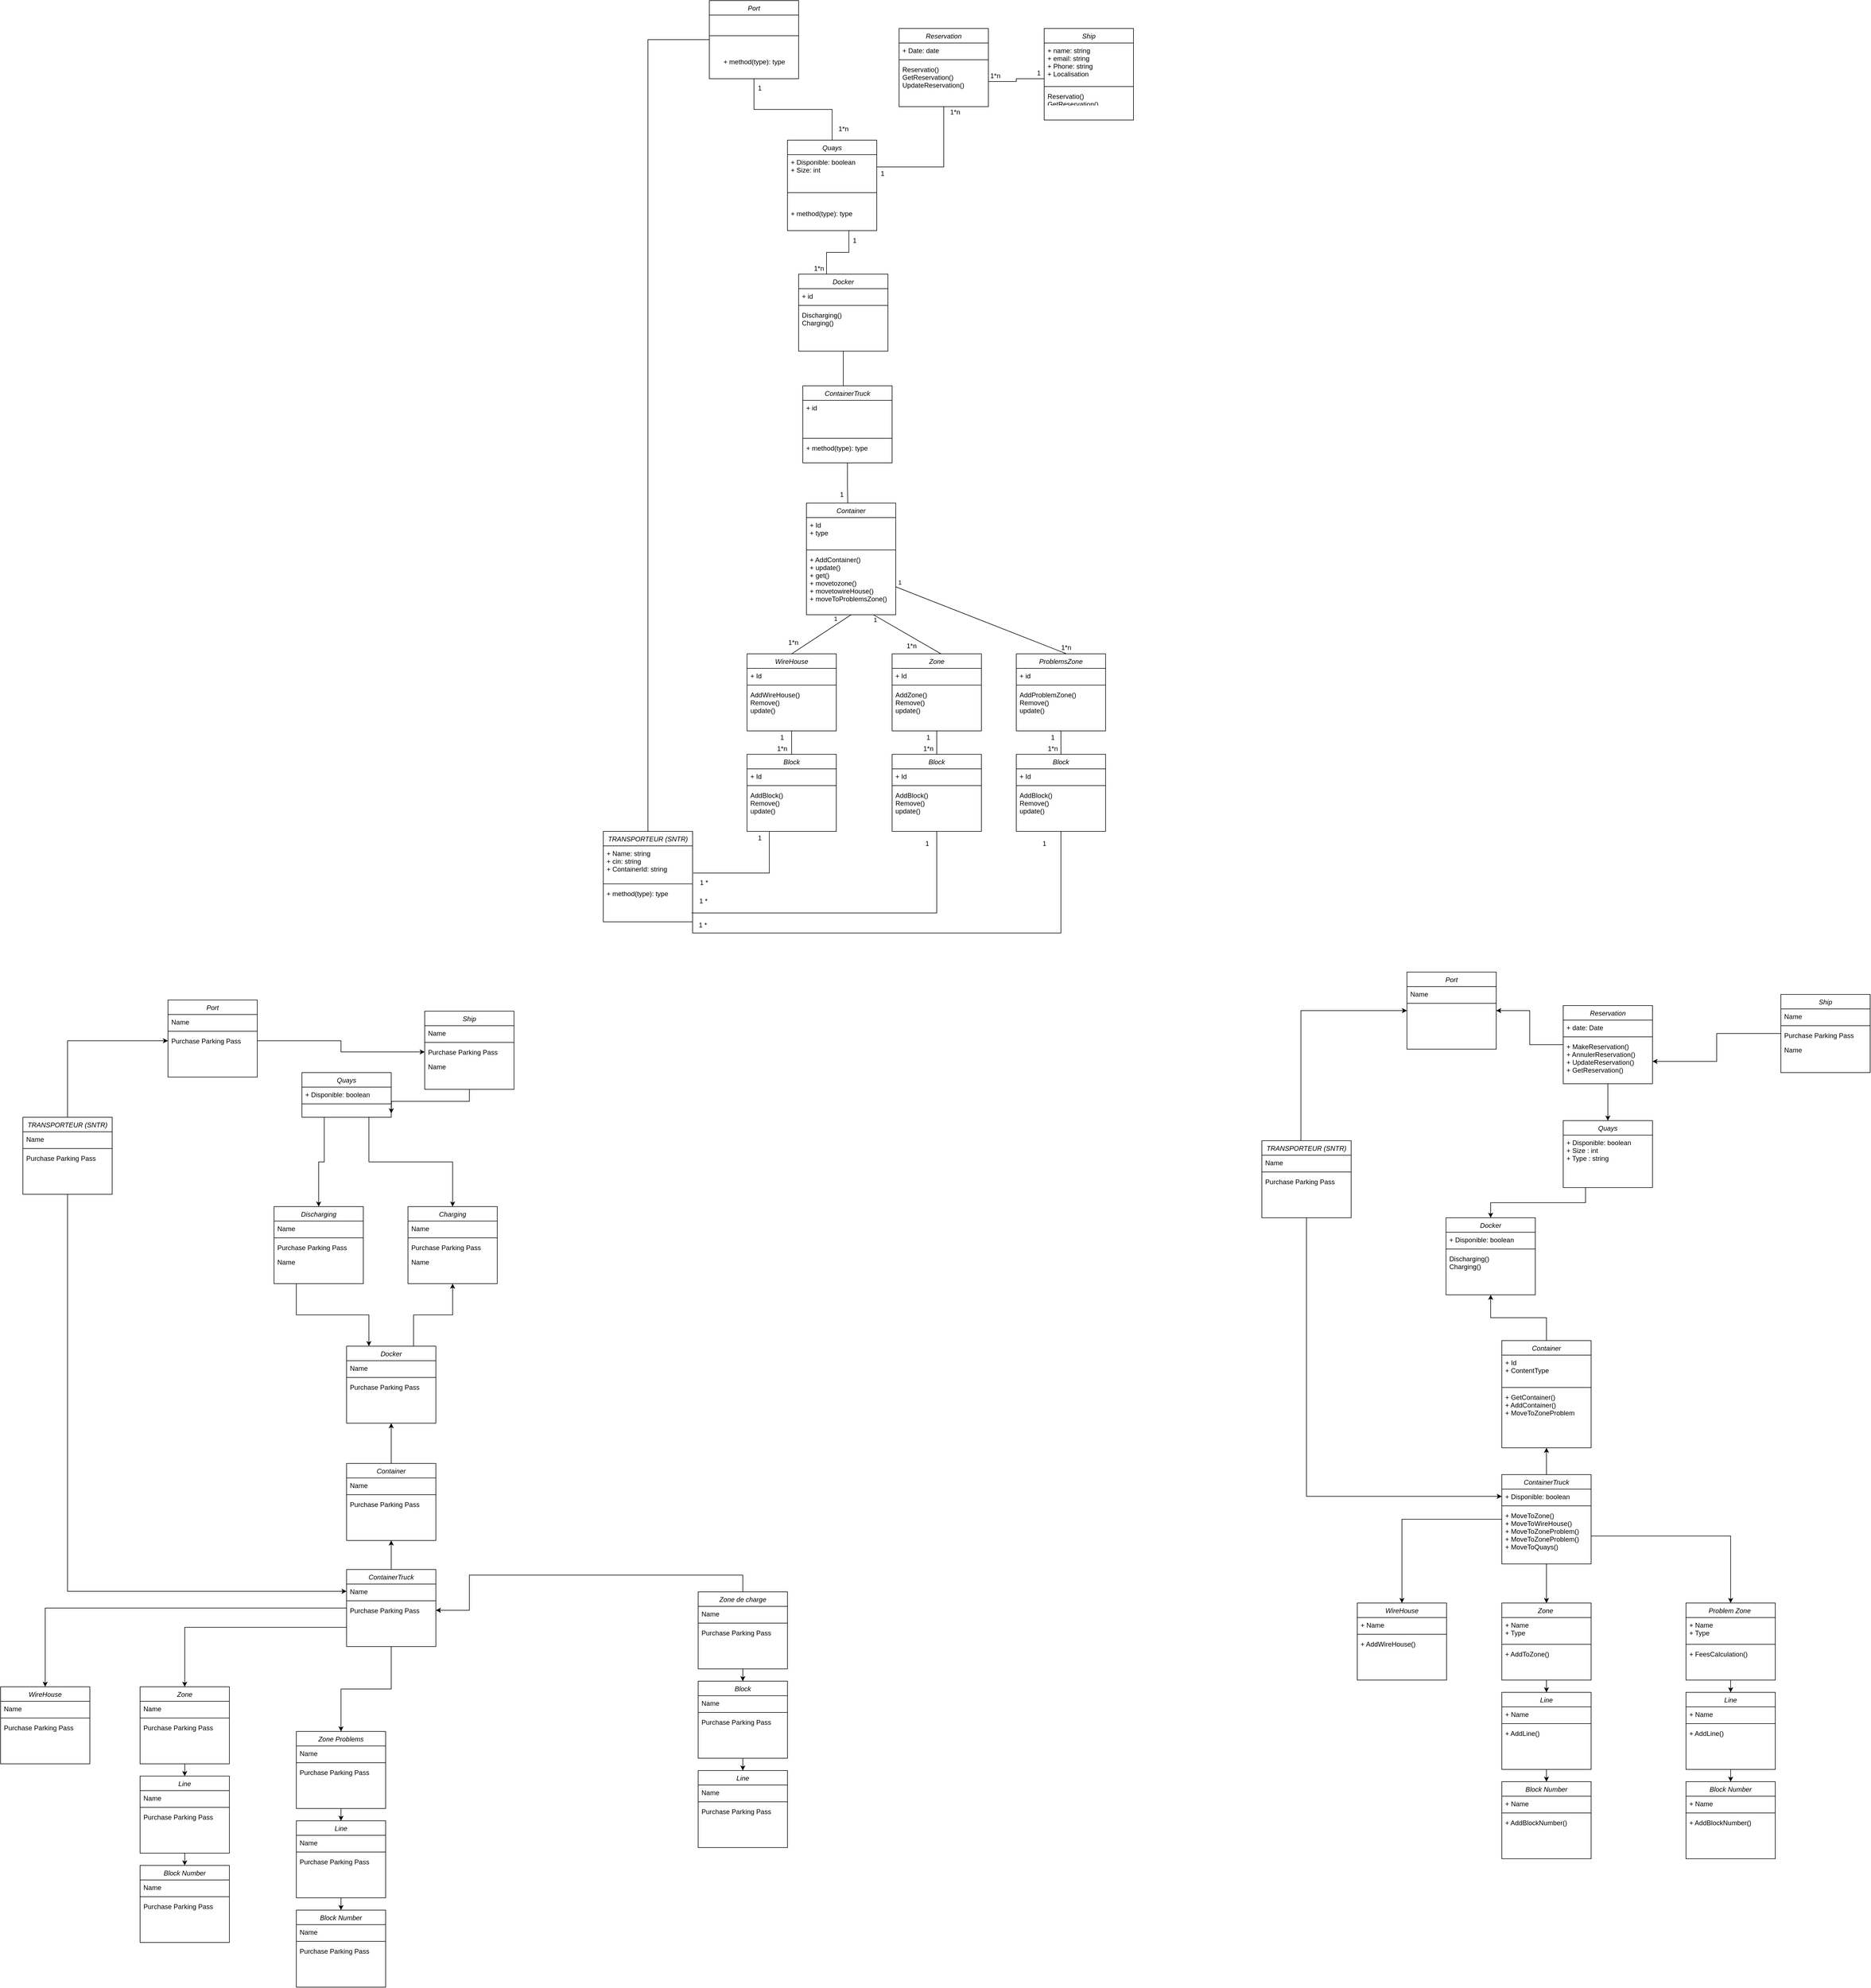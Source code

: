<mxfile version="16.5.4" type="github">
  <diagram id="C5RBs43oDa-KdzZeNtuy" name="Page-1">
    <mxGraphModel dx="2468" dy="3360" grid="1" gridSize="10" guides="1" tooltips="1" connect="1" arrows="1" fold="1" page="1" pageScale="1" pageWidth="827" pageHeight="1169" math="0" shadow="0">
      <root>
        <mxCell id="WIyWlLk6GJQsqaUBKTNV-0" />
        <mxCell id="WIyWlLk6GJQsqaUBKTNV-1" parent="WIyWlLk6GJQsqaUBKTNV-0" />
        <mxCell id="vCC_3p0MKLDlnvEX8sHB-110" style="edgeStyle=orthogonalEdgeStyle;rounded=0;orthogonalLoop=1;jettySize=auto;html=1;exitX=0.5;exitY=0;exitDx=0;exitDy=0;entryX=0.5;entryY=1;entryDx=0;entryDy=0;" parent="WIyWlLk6GJQsqaUBKTNV-1" source="vCC_3p0MKLDlnvEX8sHB-18" target="vCC_3p0MKLDlnvEX8sHB-118" edge="1">
          <mxGeometry relative="1" as="geometry" />
        </mxCell>
        <mxCell id="vCC_3p0MKLDlnvEX8sHB-124" style="edgeStyle=orthogonalEdgeStyle;rounded=0;orthogonalLoop=1;jettySize=auto;html=1;exitX=0.5;exitY=1;exitDx=0;exitDy=0;" parent="WIyWlLk6GJQsqaUBKTNV-1" source="vCC_3p0MKLDlnvEX8sHB-18" target="vCC_3p0MKLDlnvEX8sHB-60" edge="1">
          <mxGeometry relative="1" as="geometry" />
        </mxCell>
        <mxCell id="vCC_3p0MKLDlnvEX8sHB-132" style="edgeStyle=orthogonalEdgeStyle;rounded=0;orthogonalLoop=1;jettySize=auto;html=1;exitX=0;exitY=0.5;exitDx=0;exitDy=0;" parent="WIyWlLk6GJQsqaUBKTNV-1" source="vCC_3p0MKLDlnvEX8sHB-18" target="vCC_3p0MKLDlnvEX8sHB-128" edge="1">
          <mxGeometry relative="1" as="geometry" />
        </mxCell>
        <mxCell id="vCC_3p0MKLDlnvEX8sHB-18" value="ContainerTruck" style="swimlane;fontStyle=2;align=center;verticalAlign=top;childLayout=stackLayout;horizontal=1;startSize=26;horizontalStack=0;resizeParent=1;resizeLast=0;collapsible=1;marginBottom=0;rounded=0;shadow=0;strokeWidth=1;" parent="WIyWlLk6GJQsqaUBKTNV-1" vertex="1">
          <mxGeometry x="670" y="1040" width="160" height="138" as="geometry">
            <mxRectangle x="230" y="140" width="160" height="26" as="alternateBounds" />
          </mxGeometry>
        </mxCell>
        <mxCell id="vCC_3p0MKLDlnvEX8sHB-19" value="Name" style="text;align=left;verticalAlign=top;spacingLeft=4;spacingRight=4;overflow=hidden;rotatable=0;points=[[0,0.5],[1,0.5]];portConstraint=eastwest;" parent="vCC_3p0MKLDlnvEX8sHB-18" vertex="1">
          <mxGeometry y="26" width="160" height="26" as="geometry" />
        </mxCell>
        <mxCell id="vCC_3p0MKLDlnvEX8sHB-20" value="" style="line;html=1;strokeWidth=1;align=left;verticalAlign=middle;spacingTop=-1;spacingLeft=3;spacingRight=3;rotatable=0;labelPosition=right;points=[];portConstraint=eastwest;" parent="vCC_3p0MKLDlnvEX8sHB-18" vertex="1">
          <mxGeometry y="52" width="160" height="8" as="geometry" />
        </mxCell>
        <mxCell id="vCC_3p0MKLDlnvEX8sHB-21" value="Purchase Parking Pass" style="text;align=left;verticalAlign=top;spacingLeft=4;spacingRight=4;overflow=hidden;rotatable=0;points=[[0,0.5],[1,0.5]];portConstraint=eastwest;" parent="vCC_3p0MKLDlnvEX8sHB-18" vertex="1">
          <mxGeometry y="60" width="160" height="26" as="geometry" />
        </mxCell>
        <mxCell id="zkfFHV4jXpPFQw0GAbJ--0" value="Port" style="swimlane;fontStyle=2;align=center;verticalAlign=top;childLayout=stackLayout;horizontal=1;startSize=26;horizontalStack=0;resizeParent=1;resizeLast=0;collapsible=1;marginBottom=0;rounded=0;shadow=0;strokeWidth=1;" parent="WIyWlLk6GJQsqaUBKTNV-1" vertex="1">
          <mxGeometry x="350" y="20" width="160" height="138" as="geometry">
            <mxRectangle x="230" y="140" width="160" height="26" as="alternateBounds" />
          </mxGeometry>
        </mxCell>
        <mxCell id="zkfFHV4jXpPFQw0GAbJ--1" value="Name" style="text;align=left;verticalAlign=top;spacingLeft=4;spacingRight=4;overflow=hidden;rotatable=0;points=[[0,0.5],[1,0.5]];portConstraint=eastwest;" parent="zkfFHV4jXpPFQw0GAbJ--0" vertex="1">
          <mxGeometry y="26" width="160" height="26" as="geometry" />
        </mxCell>
        <mxCell id="zkfFHV4jXpPFQw0GAbJ--4" value="" style="line;html=1;strokeWidth=1;align=left;verticalAlign=middle;spacingTop=-1;spacingLeft=3;spacingRight=3;rotatable=0;labelPosition=right;points=[];portConstraint=eastwest;" parent="zkfFHV4jXpPFQw0GAbJ--0" vertex="1">
          <mxGeometry y="52" width="160" height="8" as="geometry" />
        </mxCell>
        <mxCell id="zkfFHV4jXpPFQw0GAbJ--5" value="Purchase Parking Pass" style="text;align=left;verticalAlign=top;spacingLeft=4;spacingRight=4;overflow=hidden;rotatable=0;points=[[0,0.5],[1,0.5]];portConstraint=eastwest;" parent="zkfFHV4jXpPFQw0GAbJ--0" vertex="1">
          <mxGeometry y="60" width="160" height="26" as="geometry" />
        </mxCell>
        <mxCell id="vCC_3p0MKLDlnvEX8sHB-85" style="edgeStyle=orthogonalEdgeStyle;rounded=0;orthogonalLoop=1;jettySize=auto;html=1;exitX=0.25;exitY=1;exitDx=0;exitDy=0;entryX=0.5;entryY=0;entryDx=0;entryDy=0;" parent="WIyWlLk6GJQsqaUBKTNV-1" source="vCC_3p0MKLDlnvEX8sHB-0" target="vCC_3p0MKLDlnvEX8sHB-11" edge="1">
          <mxGeometry relative="1" as="geometry" />
        </mxCell>
        <mxCell id="vCC_3p0MKLDlnvEX8sHB-87" style="edgeStyle=orthogonalEdgeStyle;rounded=0;orthogonalLoop=1;jettySize=auto;html=1;exitX=0.75;exitY=1;exitDx=0;exitDy=0;entryX=0.5;entryY=0;entryDx=0;entryDy=0;" parent="WIyWlLk6GJQsqaUBKTNV-1" source="vCC_3p0MKLDlnvEX8sHB-0" target="vCC_3p0MKLDlnvEX8sHB-5" edge="1">
          <mxGeometry relative="1" as="geometry" />
        </mxCell>
        <mxCell id="vCC_3p0MKLDlnvEX8sHB-0" value="Quays" style="swimlane;fontStyle=2;align=center;verticalAlign=top;childLayout=stackLayout;horizontal=1;startSize=26;horizontalStack=0;resizeParent=1;resizeLast=0;collapsible=1;marginBottom=0;rounded=0;shadow=0;strokeWidth=1;" parent="WIyWlLk6GJQsqaUBKTNV-1" vertex="1">
          <mxGeometry x="590" y="150" width="160" height="80" as="geometry">
            <mxRectangle x="230" y="140" width="160" height="26" as="alternateBounds" />
          </mxGeometry>
        </mxCell>
        <mxCell id="vCC_3p0MKLDlnvEX8sHB-1" value="+ Disponible: boolean&#xa;" style="text;align=left;verticalAlign=top;spacingLeft=4;spacingRight=4;overflow=hidden;rotatable=0;points=[[0,0.5],[1,0.5]];portConstraint=eastwest;" parent="vCC_3p0MKLDlnvEX8sHB-0" vertex="1">
          <mxGeometry y="26" width="160" height="26" as="geometry" />
        </mxCell>
        <mxCell id="vCC_3p0MKLDlnvEX8sHB-2" value="" style="line;html=1;strokeWidth=1;align=left;verticalAlign=middle;spacingTop=-1;spacingLeft=3;spacingRight=3;rotatable=0;labelPosition=right;points=[];portConstraint=eastwest;" parent="vCC_3p0MKLDlnvEX8sHB-0" vertex="1">
          <mxGeometry y="52" width="160" height="8" as="geometry" />
        </mxCell>
        <mxCell id="vCC_3p0MKLDlnvEX8sHB-5" value="Charging" style="swimlane;fontStyle=2;align=center;verticalAlign=top;childLayout=stackLayout;horizontal=1;startSize=26;horizontalStack=0;resizeParent=1;resizeLast=0;collapsible=1;marginBottom=0;rounded=0;shadow=0;strokeWidth=1;" parent="WIyWlLk6GJQsqaUBKTNV-1" vertex="1">
          <mxGeometry x="780" y="390" width="160" height="138" as="geometry">
            <mxRectangle x="230" y="140" width="160" height="26" as="alternateBounds" />
          </mxGeometry>
        </mxCell>
        <mxCell id="vCC_3p0MKLDlnvEX8sHB-6" value="Name" style="text;align=left;verticalAlign=top;spacingLeft=4;spacingRight=4;overflow=hidden;rotatable=0;points=[[0,0.5],[1,0.5]];portConstraint=eastwest;" parent="vCC_3p0MKLDlnvEX8sHB-5" vertex="1">
          <mxGeometry y="26" width="160" height="26" as="geometry" />
        </mxCell>
        <mxCell id="vCC_3p0MKLDlnvEX8sHB-7" value="" style="line;html=1;strokeWidth=1;align=left;verticalAlign=middle;spacingTop=-1;spacingLeft=3;spacingRight=3;rotatable=0;labelPosition=right;points=[];portConstraint=eastwest;" parent="vCC_3p0MKLDlnvEX8sHB-5" vertex="1">
          <mxGeometry y="52" width="160" height="8" as="geometry" />
        </mxCell>
        <mxCell id="vCC_3p0MKLDlnvEX8sHB-8" value="Purchase Parking Pass" style="text;align=left;verticalAlign=top;spacingLeft=4;spacingRight=4;overflow=hidden;rotatable=0;points=[[0,0.5],[1,0.5]];portConstraint=eastwest;" parent="vCC_3p0MKLDlnvEX8sHB-5" vertex="1">
          <mxGeometry y="60" width="160" height="26" as="geometry" />
        </mxCell>
        <mxCell id="vCC_3p0MKLDlnvEX8sHB-9" value="Name" style="text;align=left;verticalAlign=top;spacingLeft=4;spacingRight=4;overflow=hidden;rotatable=0;points=[[0,0.5],[1,0.5]];portConstraint=eastwest;" parent="vCC_3p0MKLDlnvEX8sHB-5" vertex="1">
          <mxGeometry y="86" width="160" height="26" as="geometry" />
        </mxCell>
        <mxCell id="vCC_3p0MKLDlnvEX8sHB-107" style="edgeStyle=orthogonalEdgeStyle;rounded=0;orthogonalLoop=1;jettySize=auto;html=1;exitX=0.25;exitY=1;exitDx=0;exitDy=0;entryX=0.25;entryY=0;entryDx=0;entryDy=0;" parent="WIyWlLk6GJQsqaUBKTNV-1" source="vCC_3p0MKLDlnvEX8sHB-11" target="vCC_3p0MKLDlnvEX8sHB-22" edge="1">
          <mxGeometry relative="1" as="geometry" />
        </mxCell>
        <mxCell id="vCC_3p0MKLDlnvEX8sHB-11" value="Discharging" style="swimlane;fontStyle=2;align=center;verticalAlign=top;childLayout=stackLayout;horizontal=1;startSize=26;horizontalStack=0;resizeParent=1;resizeLast=0;collapsible=1;marginBottom=0;rounded=0;shadow=0;strokeWidth=1;" parent="WIyWlLk6GJQsqaUBKTNV-1" vertex="1">
          <mxGeometry x="540" y="390" width="160" height="138" as="geometry">
            <mxRectangle x="230" y="140" width="160" height="26" as="alternateBounds" />
          </mxGeometry>
        </mxCell>
        <mxCell id="vCC_3p0MKLDlnvEX8sHB-12" value="Name" style="text;align=left;verticalAlign=top;spacingLeft=4;spacingRight=4;overflow=hidden;rotatable=0;points=[[0,0.5],[1,0.5]];portConstraint=eastwest;" parent="vCC_3p0MKLDlnvEX8sHB-11" vertex="1">
          <mxGeometry y="26" width="160" height="26" as="geometry" />
        </mxCell>
        <mxCell id="vCC_3p0MKLDlnvEX8sHB-13" value="" style="line;html=1;strokeWidth=1;align=left;verticalAlign=middle;spacingTop=-1;spacingLeft=3;spacingRight=3;rotatable=0;labelPosition=right;points=[];portConstraint=eastwest;" parent="vCC_3p0MKLDlnvEX8sHB-11" vertex="1">
          <mxGeometry y="52" width="160" height="8" as="geometry" />
        </mxCell>
        <mxCell id="vCC_3p0MKLDlnvEX8sHB-14" value="Purchase Parking Pass" style="text;align=left;verticalAlign=top;spacingLeft=4;spacingRight=4;overflow=hidden;rotatable=0;points=[[0,0.5],[1,0.5]];portConstraint=eastwest;" parent="vCC_3p0MKLDlnvEX8sHB-11" vertex="1">
          <mxGeometry y="60" width="160" height="26" as="geometry" />
        </mxCell>
        <mxCell id="vCC_3p0MKLDlnvEX8sHB-15" value="Name" style="text;align=left;verticalAlign=top;spacingLeft=4;spacingRight=4;overflow=hidden;rotatable=0;points=[[0,0.5],[1,0.5]];portConstraint=eastwest;" parent="vCC_3p0MKLDlnvEX8sHB-11" vertex="1">
          <mxGeometry y="86" width="160" height="26" as="geometry" />
        </mxCell>
        <mxCell id="vCC_3p0MKLDlnvEX8sHB-22" value="Docker" style="swimlane;fontStyle=2;align=center;verticalAlign=top;childLayout=stackLayout;horizontal=1;startSize=26;horizontalStack=0;resizeParent=1;resizeLast=0;collapsible=1;marginBottom=0;rounded=0;shadow=0;strokeWidth=1;" parent="WIyWlLk6GJQsqaUBKTNV-1" vertex="1">
          <mxGeometry x="670" y="640" width="160" height="138" as="geometry">
            <mxRectangle x="230" y="140" width="160" height="26" as="alternateBounds" />
          </mxGeometry>
        </mxCell>
        <mxCell id="vCC_3p0MKLDlnvEX8sHB-23" value="Name" style="text;align=left;verticalAlign=top;spacingLeft=4;spacingRight=4;overflow=hidden;rotatable=0;points=[[0,0.5],[1,0.5]];portConstraint=eastwest;" parent="vCC_3p0MKLDlnvEX8sHB-22" vertex="1">
          <mxGeometry y="26" width="160" height="26" as="geometry" />
        </mxCell>
        <mxCell id="vCC_3p0MKLDlnvEX8sHB-24" value="" style="line;html=1;strokeWidth=1;align=left;verticalAlign=middle;spacingTop=-1;spacingLeft=3;spacingRight=3;rotatable=0;labelPosition=right;points=[];portConstraint=eastwest;" parent="vCC_3p0MKLDlnvEX8sHB-22" vertex="1">
          <mxGeometry y="52" width="160" height="8" as="geometry" />
        </mxCell>
        <mxCell id="vCC_3p0MKLDlnvEX8sHB-25" value="Purchase Parking Pass" style="text;align=left;verticalAlign=top;spacingLeft=4;spacingRight=4;overflow=hidden;rotatable=0;points=[[0,0.5],[1,0.5]];portConstraint=eastwest;" parent="vCC_3p0MKLDlnvEX8sHB-22" vertex="1">
          <mxGeometry y="60" width="160" height="26" as="geometry" />
        </mxCell>
        <mxCell id="vCC_3p0MKLDlnvEX8sHB-91" style="edgeStyle=orthogonalEdgeStyle;rounded=0;orthogonalLoop=1;jettySize=auto;html=1;exitX=0.5;exitY=1;exitDx=0;exitDy=0;entryX=0.5;entryY=0;entryDx=0;entryDy=0;" parent="WIyWlLk6GJQsqaUBKTNV-1" source="vCC_3p0MKLDlnvEX8sHB-26" target="vCC_3p0MKLDlnvEX8sHB-30" edge="1">
          <mxGeometry relative="1" as="geometry" />
        </mxCell>
        <mxCell id="vCC_3p0MKLDlnvEX8sHB-26" value="Zone" style="swimlane;fontStyle=2;align=center;verticalAlign=top;childLayout=stackLayout;horizontal=1;startSize=26;horizontalStack=0;resizeParent=1;resizeLast=0;collapsible=1;marginBottom=0;rounded=0;shadow=0;strokeWidth=1;" parent="WIyWlLk6GJQsqaUBKTNV-1" vertex="1">
          <mxGeometry x="300" y="1250" width="160" height="138" as="geometry">
            <mxRectangle x="230" y="140" width="160" height="26" as="alternateBounds" />
          </mxGeometry>
        </mxCell>
        <mxCell id="vCC_3p0MKLDlnvEX8sHB-27" value="Name" style="text;align=left;verticalAlign=top;spacingLeft=4;spacingRight=4;overflow=hidden;rotatable=0;points=[[0,0.5],[1,0.5]];portConstraint=eastwest;" parent="vCC_3p0MKLDlnvEX8sHB-26" vertex="1">
          <mxGeometry y="26" width="160" height="26" as="geometry" />
        </mxCell>
        <mxCell id="vCC_3p0MKLDlnvEX8sHB-28" value="" style="line;html=1;strokeWidth=1;align=left;verticalAlign=middle;spacingTop=-1;spacingLeft=3;spacingRight=3;rotatable=0;labelPosition=right;points=[];portConstraint=eastwest;" parent="vCC_3p0MKLDlnvEX8sHB-26" vertex="1">
          <mxGeometry y="52" width="160" height="8" as="geometry" />
        </mxCell>
        <mxCell id="vCC_3p0MKLDlnvEX8sHB-29" value="Purchase Parking Pass" style="text;align=left;verticalAlign=top;spacingLeft=4;spacingRight=4;overflow=hidden;rotatable=0;points=[[0,0.5],[1,0.5]];portConstraint=eastwest;" parent="vCC_3p0MKLDlnvEX8sHB-26" vertex="1">
          <mxGeometry y="60" width="160" height="26" as="geometry" />
        </mxCell>
        <mxCell id="vCC_3p0MKLDlnvEX8sHB-92" style="edgeStyle=orthogonalEdgeStyle;rounded=0;orthogonalLoop=1;jettySize=auto;html=1;exitX=0.5;exitY=1;exitDx=0;exitDy=0;entryX=0.5;entryY=0;entryDx=0;entryDy=0;" parent="WIyWlLk6GJQsqaUBKTNV-1" source="vCC_3p0MKLDlnvEX8sHB-30" target="vCC_3p0MKLDlnvEX8sHB-35" edge="1">
          <mxGeometry relative="1" as="geometry" />
        </mxCell>
        <mxCell id="vCC_3p0MKLDlnvEX8sHB-30" value="Line" style="swimlane;fontStyle=2;align=center;verticalAlign=top;childLayout=stackLayout;horizontal=1;startSize=26;horizontalStack=0;resizeParent=1;resizeLast=0;collapsible=1;marginBottom=0;rounded=0;shadow=0;strokeWidth=1;" parent="WIyWlLk6GJQsqaUBKTNV-1" vertex="1">
          <mxGeometry x="300" y="1410" width="160" height="138" as="geometry">
            <mxRectangle x="230" y="140" width="160" height="26" as="alternateBounds" />
          </mxGeometry>
        </mxCell>
        <mxCell id="vCC_3p0MKLDlnvEX8sHB-31" value="Name" style="text;align=left;verticalAlign=top;spacingLeft=4;spacingRight=4;overflow=hidden;rotatable=0;points=[[0,0.5],[1,0.5]];portConstraint=eastwest;" parent="vCC_3p0MKLDlnvEX8sHB-30" vertex="1">
          <mxGeometry y="26" width="160" height="26" as="geometry" />
        </mxCell>
        <mxCell id="vCC_3p0MKLDlnvEX8sHB-32" value="" style="line;html=1;strokeWidth=1;align=left;verticalAlign=middle;spacingTop=-1;spacingLeft=3;spacingRight=3;rotatable=0;labelPosition=right;points=[];portConstraint=eastwest;" parent="vCC_3p0MKLDlnvEX8sHB-30" vertex="1">
          <mxGeometry y="52" width="160" height="8" as="geometry" />
        </mxCell>
        <mxCell id="vCC_3p0MKLDlnvEX8sHB-33" value="Purchase Parking Pass" style="text;align=left;verticalAlign=top;spacingLeft=4;spacingRight=4;overflow=hidden;rotatable=0;points=[[0,0.5],[1,0.5]];portConstraint=eastwest;" parent="vCC_3p0MKLDlnvEX8sHB-30" vertex="1">
          <mxGeometry y="60" width="160" height="26" as="geometry" />
        </mxCell>
        <mxCell id="vCC_3p0MKLDlnvEX8sHB-35" value="Block Number" style="swimlane;fontStyle=2;align=center;verticalAlign=top;childLayout=stackLayout;horizontal=1;startSize=26;horizontalStack=0;resizeParent=1;resizeLast=0;collapsible=1;marginBottom=0;rounded=0;shadow=0;strokeWidth=1;" parent="WIyWlLk6GJQsqaUBKTNV-1" vertex="1">
          <mxGeometry x="300" y="1570" width="160" height="138" as="geometry">
            <mxRectangle x="230" y="140" width="160" height="26" as="alternateBounds" />
          </mxGeometry>
        </mxCell>
        <mxCell id="vCC_3p0MKLDlnvEX8sHB-36" value="Name" style="text;align=left;verticalAlign=top;spacingLeft=4;spacingRight=4;overflow=hidden;rotatable=0;points=[[0,0.5],[1,0.5]];portConstraint=eastwest;" parent="vCC_3p0MKLDlnvEX8sHB-35" vertex="1">
          <mxGeometry y="26" width="160" height="26" as="geometry" />
        </mxCell>
        <mxCell id="vCC_3p0MKLDlnvEX8sHB-37" value="" style="line;html=1;strokeWidth=1;align=left;verticalAlign=middle;spacingTop=-1;spacingLeft=3;spacingRight=3;rotatable=0;labelPosition=right;points=[];portConstraint=eastwest;" parent="vCC_3p0MKLDlnvEX8sHB-35" vertex="1">
          <mxGeometry y="52" width="160" height="8" as="geometry" />
        </mxCell>
        <mxCell id="vCC_3p0MKLDlnvEX8sHB-38" value="Purchase Parking Pass" style="text;align=left;verticalAlign=top;spacingLeft=4;spacingRight=4;overflow=hidden;rotatable=0;points=[[0,0.5],[1,0.5]];portConstraint=eastwest;" parent="vCC_3p0MKLDlnvEX8sHB-35" vertex="1">
          <mxGeometry y="60" width="160" height="26" as="geometry" />
        </mxCell>
        <mxCell id="vCC_3p0MKLDlnvEX8sHB-125" style="edgeStyle=orthogonalEdgeStyle;rounded=0;orthogonalLoop=1;jettySize=auto;html=1;exitX=0.5;exitY=0;exitDx=0;exitDy=0;entryX=0;entryY=0.5;entryDx=0;entryDy=0;" parent="WIyWlLk6GJQsqaUBKTNV-1" source="vCC_3p0MKLDlnvEX8sHB-43" target="zkfFHV4jXpPFQw0GAbJ--5" edge="1">
          <mxGeometry relative="1" as="geometry" />
        </mxCell>
        <mxCell id="vCC_3p0MKLDlnvEX8sHB-126" style="edgeStyle=orthogonalEdgeStyle;rounded=0;orthogonalLoop=1;jettySize=auto;html=1;exitX=0.5;exitY=1;exitDx=0;exitDy=0;entryX=0;entryY=0.5;entryDx=0;entryDy=0;" parent="WIyWlLk6GJQsqaUBKTNV-1" source="vCC_3p0MKLDlnvEX8sHB-43" target="vCC_3p0MKLDlnvEX8sHB-19" edge="1">
          <mxGeometry relative="1" as="geometry" />
        </mxCell>
        <mxCell id="vCC_3p0MKLDlnvEX8sHB-43" value="TRANSPORTEUR (SNTR)" style="swimlane;fontStyle=2;align=center;verticalAlign=top;childLayout=stackLayout;horizontal=1;startSize=26;horizontalStack=0;resizeParent=1;resizeLast=0;collapsible=1;marginBottom=0;rounded=0;shadow=0;strokeWidth=1;" parent="WIyWlLk6GJQsqaUBKTNV-1" vertex="1">
          <mxGeometry x="90" y="230" width="160" height="138" as="geometry">
            <mxRectangle x="230" y="140" width="160" height="26" as="alternateBounds" />
          </mxGeometry>
        </mxCell>
        <mxCell id="vCC_3p0MKLDlnvEX8sHB-44" value="Name" style="text;align=left;verticalAlign=top;spacingLeft=4;spacingRight=4;overflow=hidden;rotatable=0;points=[[0,0.5],[1,0.5]];portConstraint=eastwest;" parent="vCC_3p0MKLDlnvEX8sHB-43" vertex="1">
          <mxGeometry y="26" width="160" height="26" as="geometry" />
        </mxCell>
        <mxCell id="vCC_3p0MKLDlnvEX8sHB-45" value="" style="line;html=1;strokeWidth=1;align=left;verticalAlign=middle;spacingTop=-1;spacingLeft=3;spacingRight=3;rotatable=0;labelPosition=right;points=[];portConstraint=eastwest;" parent="vCC_3p0MKLDlnvEX8sHB-43" vertex="1">
          <mxGeometry y="52" width="160" height="8" as="geometry" />
        </mxCell>
        <mxCell id="vCC_3p0MKLDlnvEX8sHB-46" value="Purchase Parking Pass" style="text;align=left;verticalAlign=top;spacingLeft=4;spacingRight=4;overflow=hidden;rotatable=0;points=[[0,0.5],[1,0.5]];portConstraint=eastwest;" parent="vCC_3p0MKLDlnvEX8sHB-43" vertex="1">
          <mxGeometry y="60" width="160" height="26" as="geometry" />
        </mxCell>
        <mxCell id="vCC_3p0MKLDlnvEX8sHB-84" style="edgeStyle=orthogonalEdgeStyle;rounded=0;orthogonalLoop=1;jettySize=auto;html=1;exitX=0.5;exitY=1;exitDx=0;exitDy=0;entryX=1;entryY=0.5;entryDx=0;entryDy=0;" parent="WIyWlLk6GJQsqaUBKTNV-1" source="vCC_3p0MKLDlnvEX8sHB-47" edge="1">
          <mxGeometry relative="1" as="geometry">
            <mxPoint x="750.0" y="223" as="targetPoint" />
          </mxGeometry>
        </mxCell>
        <mxCell id="vCC_3p0MKLDlnvEX8sHB-47" value="Ship" style="swimlane;fontStyle=2;align=center;verticalAlign=top;childLayout=stackLayout;horizontal=1;startSize=26;horizontalStack=0;resizeParent=1;resizeLast=0;collapsible=1;marginBottom=0;rounded=0;shadow=0;strokeWidth=1;" parent="WIyWlLk6GJQsqaUBKTNV-1" vertex="1">
          <mxGeometry x="810" y="40" width="160" height="140" as="geometry">
            <mxRectangle x="230" y="140" width="160" height="26" as="alternateBounds" />
          </mxGeometry>
        </mxCell>
        <mxCell id="vCC_3p0MKLDlnvEX8sHB-48" value="Name" style="text;align=left;verticalAlign=top;spacingLeft=4;spacingRight=4;overflow=hidden;rotatable=0;points=[[0,0.5],[1,0.5]];portConstraint=eastwest;" parent="vCC_3p0MKLDlnvEX8sHB-47" vertex="1">
          <mxGeometry y="26" width="160" height="26" as="geometry" />
        </mxCell>
        <mxCell id="vCC_3p0MKLDlnvEX8sHB-49" value="" style="line;html=1;strokeWidth=1;align=left;verticalAlign=middle;spacingTop=-1;spacingLeft=3;spacingRight=3;rotatable=0;labelPosition=right;points=[];portConstraint=eastwest;" parent="vCC_3p0MKLDlnvEX8sHB-47" vertex="1">
          <mxGeometry y="52" width="160" height="8" as="geometry" />
        </mxCell>
        <mxCell id="vCC_3p0MKLDlnvEX8sHB-50" value="Purchase Parking Pass" style="text;align=left;verticalAlign=top;spacingLeft=4;spacingRight=4;overflow=hidden;rotatable=0;points=[[0,0.5],[1,0.5]];portConstraint=eastwest;" parent="vCC_3p0MKLDlnvEX8sHB-47" vertex="1">
          <mxGeometry y="60" width="160" height="26" as="geometry" />
        </mxCell>
        <mxCell id="vCC_3p0MKLDlnvEX8sHB-51" value="Name" style="text;align=left;verticalAlign=top;spacingLeft=4;spacingRight=4;overflow=hidden;rotatable=0;points=[[0,0.5],[1,0.5]];portConstraint=eastwest;" parent="vCC_3p0MKLDlnvEX8sHB-47" vertex="1">
          <mxGeometry y="86" width="160" height="26" as="geometry" />
        </mxCell>
        <mxCell id="vCC_3p0MKLDlnvEX8sHB-52" value="Block Number" style="swimlane;fontStyle=2;align=center;verticalAlign=top;childLayout=stackLayout;horizontal=1;startSize=26;horizontalStack=0;resizeParent=1;resizeLast=0;collapsible=1;marginBottom=0;rounded=0;shadow=0;strokeWidth=1;" parent="WIyWlLk6GJQsqaUBKTNV-1" vertex="1">
          <mxGeometry x="580" y="1650" width="160" height="138" as="geometry">
            <mxRectangle x="230" y="140" width="160" height="26" as="alternateBounds" />
          </mxGeometry>
        </mxCell>
        <mxCell id="vCC_3p0MKLDlnvEX8sHB-53" value="Name" style="text;align=left;verticalAlign=top;spacingLeft=4;spacingRight=4;overflow=hidden;rotatable=0;points=[[0,0.5],[1,0.5]];portConstraint=eastwest;" parent="vCC_3p0MKLDlnvEX8sHB-52" vertex="1">
          <mxGeometry y="26" width="160" height="26" as="geometry" />
        </mxCell>
        <mxCell id="vCC_3p0MKLDlnvEX8sHB-54" value="" style="line;html=1;strokeWidth=1;align=left;verticalAlign=middle;spacingTop=-1;spacingLeft=3;spacingRight=3;rotatable=0;labelPosition=right;points=[];portConstraint=eastwest;" parent="vCC_3p0MKLDlnvEX8sHB-52" vertex="1">
          <mxGeometry y="52" width="160" height="8" as="geometry" />
        </mxCell>
        <mxCell id="vCC_3p0MKLDlnvEX8sHB-55" value="Purchase Parking Pass" style="text;align=left;verticalAlign=top;spacingLeft=4;spacingRight=4;overflow=hidden;rotatable=0;points=[[0,0.5],[1,0.5]];portConstraint=eastwest;" parent="vCC_3p0MKLDlnvEX8sHB-52" vertex="1">
          <mxGeometry y="60" width="160" height="26" as="geometry" />
        </mxCell>
        <mxCell id="vCC_3p0MKLDlnvEX8sHB-103" style="edgeStyle=orthogonalEdgeStyle;rounded=0;orthogonalLoop=1;jettySize=auto;html=1;exitX=0.5;exitY=1;exitDx=0;exitDy=0;entryX=0.5;entryY=0;entryDx=0;entryDy=0;" parent="WIyWlLk6GJQsqaUBKTNV-1" source="vCC_3p0MKLDlnvEX8sHB-56" target="vCC_3p0MKLDlnvEX8sHB-52" edge="1">
          <mxGeometry relative="1" as="geometry" />
        </mxCell>
        <mxCell id="vCC_3p0MKLDlnvEX8sHB-56" value="Line" style="swimlane;fontStyle=2;align=center;verticalAlign=top;childLayout=stackLayout;horizontal=1;startSize=26;horizontalStack=0;resizeParent=1;resizeLast=0;collapsible=1;marginBottom=0;rounded=0;shadow=0;strokeWidth=1;" parent="WIyWlLk6GJQsqaUBKTNV-1" vertex="1">
          <mxGeometry x="580" y="1490" width="160" height="138" as="geometry">
            <mxRectangle x="230" y="140" width="160" height="26" as="alternateBounds" />
          </mxGeometry>
        </mxCell>
        <mxCell id="vCC_3p0MKLDlnvEX8sHB-57" value="Name" style="text;align=left;verticalAlign=top;spacingLeft=4;spacingRight=4;overflow=hidden;rotatable=0;points=[[0,0.5],[1,0.5]];portConstraint=eastwest;" parent="vCC_3p0MKLDlnvEX8sHB-56" vertex="1">
          <mxGeometry y="26" width="160" height="26" as="geometry" />
        </mxCell>
        <mxCell id="vCC_3p0MKLDlnvEX8sHB-58" value="" style="line;html=1;strokeWidth=1;align=left;verticalAlign=middle;spacingTop=-1;spacingLeft=3;spacingRight=3;rotatable=0;labelPosition=right;points=[];portConstraint=eastwest;" parent="vCC_3p0MKLDlnvEX8sHB-56" vertex="1">
          <mxGeometry y="52" width="160" height="8" as="geometry" />
        </mxCell>
        <mxCell id="vCC_3p0MKLDlnvEX8sHB-59" value="Purchase Parking Pass" style="text;align=left;verticalAlign=top;spacingLeft=4;spacingRight=4;overflow=hidden;rotatable=0;points=[[0,0.5],[1,0.5]];portConstraint=eastwest;" parent="vCC_3p0MKLDlnvEX8sHB-56" vertex="1">
          <mxGeometry y="60" width="160" height="26" as="geometry" />
        </mxCell>
        <mxCell id="vCC_3p0MKLDlnvEX8sHB-102" style="edgeStyle=orthogonalEdgeStyle;rounded=0;orthogonalLoop=1;jettySize=auto;html=1;exitX=0.5;exitY=1;exitDx=0;exitDy=0;" parent="WIyWlLk6GJQsqaUBKTNV-1" source="vCC_3p0MKLDlnvEX8sHB-60" target="vCC_3p0MKLDlnvEX8sHB-56" edge="1">
          <mxGeometry relative="1" as="geometry" />
        </mxCell>
        <mxCell id="vCC_3p0MKLDlnvEX8sHB-60" value="Zone Problems" style="swimlane;fontStyle=2;align=center;verticalAlign=top;childLayout=stackLayout;horizontal=1;startSize=26;horizontalStack=0;resizeParent=1;resizeLast=0;collapsible=1;marginBottom=0;rounded=0;shadow=0;strokeWidth=1;" parent="WIyWlLk6GJQsqaUBKTNV-1" vertex="1">
          <mxGeometry x="580" y="1330" width="160" height="138" as="geometry">
            <mxRectangle x="230" y="140" width="160" height="26" as="alternateBounds" />
          </mxGeometry>
        </mxCell>
        <mxCell id="vCC_3p0MKLDlnvEX8sHB-61" value="Name" style="text;align=left;verticalAlign=top;spacingLeft=4;spacingRight=4;overflow=hidden;rotatable=0;points=[[0,0.5],[1,0.5]];portConstraint=eastwest;" parent="vCC_3p0MKLDlnvEX8sHB-60" vertex="1">
          <mxGeometry y="26" width="160" height="26" as="geometry" />
        </mxCell>
        <mxCell id="vCC_3p0MKLDlnvEX8sHB-62" value="" style="line;html=1;strokeWidth=1;align=left;verticalAlign=middle;spacingTop=-1;spacingLeft=3;spacingRight=3;rotatable=0;labelPosition=right;points=[];portConstraint=eastwest;" parent="vCC_3p0MKLDlnvEX8sHB-60" vertex="1">
          <mxGeometry y="52" width="160" height="8" as="geometry" />
        </mxCell>
        <mxCell id="vCC_3p0MKLDlnvEX8sHB-63" value="Purchase Parking Pass" style="text;align=left;verticalAlign=top;spacingLeft=4;spacingRight=4;overflow=hidden;rotatable=0;points=[[0,0.5],[1,0.5]];portConstraint=eastwest;" parent="vCC_3p0MKLDlnvEX8sHB-60" vertex="1">
          <mxGeometry y="60" width="160" height="26" as="geometry" />
        </mxCell>
        <mxCell id="vCC_3p0MKLDlnvEX8sHB-89" style="edgeStyle=orthogonalEdgeStyle;rounded=0;orthogonalLoop=1;jettySize=auto;html=1;exitX=0.5;exitY=1;exitDx=0;exitDy=0;entryX=0.5;entryY=0;entryDx=0;entryDy=0;" parent="WIyWlLk6GJQsqaUBKTNV-1" source="vCC_3p0MKLDlnvEX8sHB-64" target="vCC_3p0MKLDlnvEX8sHB-68" edge="1">
          <mxGeometry relative="1" as="geometry" />
        </mxCell>
        <mxCell id="vCC_3p0MKLDlnvEX8sHB-108" style="edgeStyle=orthogonalEdgeStyle;rounded=0;orthogonalLoop=1;jettySize=auto;html=1;exitX=0.5;exitY=0;exitDx=0;exitDy=0;entryX=1;entryY=0.5;entryDx=0;entryDy=0;" parent="WIyWlLk6GJQsqaUBKTNV-1" source="vCC_3p0MKLDlnvEX8sHB-64" target="vCC_3p0MKLDlnvEX8sHB-21" edge="1">
          <mxGeometry relative="1" as="geometry">
            <Array as="points">
              <mxPoint x="1380" y="1050" />
              <mxPoint x="890" y="1050" />
              <mxPoint x="890" y="1113" />
            </Array>
          </mxGeometry>
        </mxCell>
        <mxCell id="vCC_3p0MKLDlnvEX8sHB-64" value="Zone de charge" style="swimlane;fontStyle=2;align=center;verticalAlign=top;childLayout=stackLayout;horizontal=1;startSize=26;horizontalStack=0;resizeParent=1;resizeLast=0;collapsible=1;marginBottom=0;rounded=0;shadow=0;strokeWidth=1;" parent="WIyWlLk6GJQsqaUBKTNV-1" vertex="1">
          <mxGeometry x="1300" y="1080" width="160" height="138" as="geometry">
            <mxRectangle x="230" y="140" width="160" height="26" as="alternateBounds" />
          </mxGeometry>
        </mxCell>
        <mxCell id="vCC_3p0MKLDlnvEX8sHB-65" value="Name" style="text;align=left;verticalAlign=top;spacingLeft=4;spacingRight=4;overflow=hidden;rotatable=0;points=[[0,0.5],[1,0.5]];portConstraint=eastwest;" parent="vCC_3p0MKLDlnvEX8sHB-64" vertex="1">
          <mxGeometry y="26" width="160" height="26" as="geometry" />
        </mxCell>
        <mxCell id="vCC_3p0MKLDlnvEX8sHB-66" value="" style="line;html=1;strokeWidth=1;align=left;verticalAlign=middle;spacingTop=-1;spacingLeft=3;spacingRight=3;rotatable=0;labelPosition=right;points=[];portConstraint=eastwest;" parent="vCC_3p0MKLDlnvEX8sHB-64" vertex="1">
          <mxGeometry y="52" width="160" height="8" as="geometry" />
        </mxCell>
        <mxCell id="vCC_3p0MKLDlnvEX8sHB-67" value="Purchase Parking Pass" style="text;align=left;verticalAlign=top;spacingLeft=4;spacingRight=4;overflow=hidden;rotatable=0;points=[[0,0.5],[1,0.5]];portConstraint=eastwest;" parent="vCC_3p0MKLDlnvEX8sHB-64" vertex="1">
          <mxGeometry y="60" width="160" height="26" as="geometry" />
        </mxCell>
        <mxCell id="vCC_3p0MKLDlnvEX8sHB-90" style="edgeStyle=orthogonalEdgeStyle;rounded=0;orthogonalLoop=1;jettySize=auto;html=1;exitX=0.5;exitY=1;exitDx=0;exitDy=0;entryX=0.5;entryY=0;entryDx=0;entryDy=0;" parent="WIyWlLk6GJQsqaUBKTNV-1" source="vCC_3p0MKLDlnvEX8sHB-68" target="vCC_3p0MKLDlnvEX8sHB-72" edge="1">
          <mxGeometry relative="1" as="geometry" />
        </mxCell>
        <mxCell id="vCC_3p0MKLDlnvEX8sHB-68" value="Block" style="swimlane;fontStyle=2;align=center;verticalAlign=top;childLayout=stackLayout;horizontal=1;startSize=26;horizontalStack=0;resizeParent=1;resizeLast=0;collapsible=1;marginBottom=0;rounded=0;shadow=0;strokeWidth=1;" parent="WIyWlLk6GJQsqaUBKTNV-1" vertex="1">
          <mxGeometry x="1300" y="1240" width="160" height="138" as="geometry">
            <mxRectangle x="230" y="140" width="160" height="26" as="alternateBounds" />
          </mxGeometry>
        </mxCell>
        <mxCell id="vCC_3p0MKLDlnvEX8sHB-69" value="Name" style="text;align=left;verticalAlign=top;spacingLeft=4;spacingRight=4;overflow=hidden;rotatable=0;points=[[0,0.5],[1,0.5]];portConstraint=eastwest;" parent="vCC_3p0MKLDlnvEX8sHB-68" vertex="1">
          <mxGeometry y="26" width="160" height="26" as="geometry" />
        </mxCell>
        <mxCell id="vCC_3p0MKLDlnvEX8sHB-70" value="" style="line;html=1;strokeWidth=1;align=left;verticalAlign=middle;spacingTop=-1;spacingLeft=3;spacingRight=3;rotatable=0;labelPosition=right;points=[];portConstraint=eastwest;" parent="vCC_3p0MKLDlnvEX8sHB-68" vertex="1">
          <mxGeometry y="52" width="160" height="8" as="geometry" />
        </mxCell>
        <mxCell id="vCC_3p0MKLDlnvEX8sHB-71" value="Purchase Parking Pass" style="text;align=left;verticalAlign=top;spacingLeft=4;spacingRight=4;overflow=hidden;rotatable=0;points=[[0,0.5],[1,0.5]];portConstraint=eastwest;" parent="vCC_3p0MKLDlnvEX8sHB-68" vertex="1">
          <mxGeometry y="60" width="160" height="26" as="geometry" />
        </mxCell>
        <mxCell id="vCC_3p0MKLDlnvEX8sHB-72" value="Line" style="swimlane;fontStyle=2;align=center;verticalAlign=top;childLayout=stackLayout;horizontal=1;startSize=26;horizontalStack=0;resizeParent=1;resizeLast=0;collapsible=1;marginBottom=0;rounded=0;shadow=0;strokeWidth=1;" parent="WIyWlLk6GJQsqaUBKTNV-1" vertex="1">
          <mxGeometry x="1300" y="1400" width="160" height="138" as="geometry">
            <mxRectangle x="230" y="140" width="160" height="26" as="alternateBounds" />
          </mxGeometry>
        </mxCell>
        <mxCell id="vCC_3p0MKLDlnvEX8sHB-73" value="Name" style="text;align=left;verticalAlign=top;spacingLeft=4;spacingRight=4;overflow=hidden;rotatable=0;points=[[0,0.5],[1,0.5]];portConstraint=eastwest;" parent="vCC_3p0MKLDlnvEX8sHB-72" vertex="1">
          <mxGeometry y="26" width="160" height="26" as="geometry" />
        </mxCell>
        <mxCell id="vCC_3p0MKLDlnvEX8sHB-74" value="" style="line;html=1;strokeWidth=1;align=left;verticalAlign=middle;spacingTop=-1;spacingLeft=3;spacingRight=3;rotatable=0;labelPosition=right;points=[];portConstraint=eastwest;" parent="vCC_3p0MKLDlnvEX8sHB-72" vertex="1">
          <mxGeometry y="52" width="160" height="8" as="geometry" />
        </mxCell>
        <mxCell id="vCC_3p0MKLDlnvEX8sHB-75" value="Purchase Parking Pass" style="text;align=left;verticalAlign=top;spacingLeft=4;spacingRight=4;overflow=hidden;rotatable=0;points=[[0,0.5],[1,0.5]];portConstraint=eastwest;" parent="vCC_3p0MKLDlnvEX8sHB-72" vertex="1">
          <mxGeometry y="60" width="160" height="26" as="geometry" />
        </mxCell>
        <mxCell id="vCC_3p0MKLDlnvEX8sHB-83" style="edgeStyle=orthogonalEdgeStyle;rounded=0;orthogonalLoop=1;jettySize=auto;html=1;exitX=1;exitY=0.5;exitDx=0;exitDy=0;entryX=0;entryY=0.5;entryDx=0;entryDy=0;" parent="WIyWlLk6GJQsqaUBKTNV-1" source="zkfFHV4jXpPFQw0GAbJ--5" target="vCC_3p0MKLDlnvEX8sHB-50" edge="1">
          <mxGeometry relative="1" as="geometry" />
        </mxCell>
        <mxCell id="vCC_3p0MKLDlnvEX8sHB-109" style="edgeStyle=orthogonalEdgeStyle;rounded=0;orthogonalLoop=1;jettySize=auto;html=1;exitX=0.75;exitY=0;exitDx=0;exitDy=0;entryX=0.5;entryY=1;entryDx=0;entryDy=0;" parent="WIyWlLk6GJQsqaUBKTNV-1" source="vCC_3p0MKLDlnvEX8sHB-22" target="vCC_3p0MKLDlnvEX8sHB-5" edge="1">
          <mxGeometry relative="1" as="geometry">
            <mxPoint x="880" y="540" as="targetPoint" />
          </mxGeometry>
        </mxCell>
        <mxCell id="vCC_3p0MKLDlnvEX8sHB-122" style="edgeStyle=orthogonalEdgeStyle;rounded=0;orthogonalLoop=1;jettySize=auto;html=1;exitX=0.5;exitY=0;exitDx=0;exitDy=0;entryX=0.5;entryY=1;entryDx=0;entryDy=0;" parent="WIyWlLk6GJQsqaUBKTNV-1" source="vCC_3p0MKLDlnvEX8sHB-118" target="vCC_3p0MKLDlnvEX8sHB-22" edge="1">
          <mxGeometry relative="1" as="geometry" />
        </mxCell>
        <mxCell id="vCC_3p0MKLDlnvEX8sHB-118" value="Container" style="swimlane;fontStyle=2;align=center;verticalAlign=top;childLayout=stackLayout;horizontal=1;startSize=26;horizontalStack=0;resizeParent=1;resizeLast=0;collapsible=1;marginBottom=0;rounded=0;shadow=0;strokeWidth=1;" parent="WIyWlLk6GJQsqaUBKTNV-1" vertex="1">
          <mxGeometry x="670" y="850" width="160" height="138" as="geometry">
            <mxRectangle x="230" y="140" width="160" height="26" as="alternateBounds" />
          </mxGeometry>
        </mxCell>
        <mxCell id="vCC_3p0MKLDlnvEX8sHB-119" value="Name" style="text;align=left;verticalAlign=top;spacingLeft=4;spacingRight=4;overflow=hidden;rotatable=0;points=[[0,0.5],[1,0.5]];portConstraint=eastwest;" parent="vCC_3p0MKLDlnvEX8sHB-118" vertex="1">
          <mxGeometry y="26" width="160" height="26" as="geometry" />
        </mxCell>
        <mxCell id="vCC_3p0MKLDlnvEX8sHB-120" value="" style="line;html=1;strokeWidth=1;align=left;verticalAlign=middle;spacingTop=-1;spacingLeft=3;spacingRight=3;rotatable=0;labelPosition=right;points=[];portConstraint=eastwest;" parent="vCC_3p0MKLDlnvEX8sHB-118" vertex="1">
          <mxGeometry y="52" width="160" height="8" as="geometry" />
        </mxCell>
        <mxCell id="vCC_3p0MKLDlnvEX8sHB-121" value="Purchase Parking Pass" style="text;align=left;verticalAlign=top;spacingLeft=4;spacingRight=4;overflow=hidden;rotatable=0;points=[[0,0.5],[1,0.5]];portConstraint=eastwest;" parent="vCC_3p0MKLDlnvEX8sHB-118" vertex="1">
          <mxGeometry y="60" width="160" height="26" as="geometry" />
        </mxCell>
        <mxCell id="vCC_3p0MKLDlnvEX8sHB-123" style="edgeStyle=orthogonalEdgeStyle;rounded=0;orthogonalLoop=1;jettySize=auto;html=1;entryX=0.5;entryY=0;entryDx=0;entryDy=0;exitX=0;exitY=0.75;exitDx=0;exitDy=0;" parent="WIyWlLk6GJQsqaUBKTNV-1" source="vCC_3p0MKLDlnvEX8sHB-18" target="vCC_3p0MKLDlnvEX8sHB-26" edge="1">
          <mxGeometry relative="1" as="geometry">
            <mxPoint x="620" y="1160" as="sourcePoint" />
            <Array as="points">
              <mxPoint x="380" y="1144" />
            </Array>
          </mxGeometry>
        </mxCell>
        <mxCell id="vCC_3p0MKLDlnvEX8sHB-128" value="WireHouse" style="swimlane;fontStyle=2;align=center;verticalAlign=top;childLayout=stackLayout;horizontal=1;startSize=26;horizontalStack=0;resizeParent=1;resizeLast=0;collapsible=1;marginBottom=0;rounded=0;shadow=0;strokeWidth=1;" parent="WIyWlLk6GJQsqaUBKTNV-1" vertex="1">
          <mxGeometry x="50" y="1250" width="160" height="138" as="geometry">
            <mxRectangle x="230" y="140" width="160" height="26" as="alternateBounds" />
          </mxGeometry>
        </mxCell>
        <mxCell id="vCC_3p0MKLDlnvEX8sHB-129" value="Name" style="text;align=left;verticalAlign=top;spacingLeft=4;spacingRight=4;overflow=hidden;rotatable=0;points=[[0,0.5],[1,0.5]];portConstraint=eastwest;" parent="vCC_3p0MKLDlnvEX8sHB-128" vertex="1">
          <mxGeometry y="26" width="160" height="26" as="geometry" />
        </mxCell>
        <mxCell id="vCC_3p0MKLDlnvEX8sHB-130" value="" style="line;html=1;strokeWidth=1;align=left;verticalAlign=middle;spacingTop=-1;spacingLeft=3;spacingRight=3;rotatable=0;labelPosition=right;points=[];portConstraint=eastwest;" parent="vCC_3p0MKLDlnvEX8sHB-128" vertex="1">
          <mxGeometry y="52" width="160" height="8" as="geometry" />
        </mxCell>
        <mxCell id="vCC_3p0MKLDlnvEX8sHB-131" value="Purchase Parking Pass" style="text;align=left;verticalAlign=top;spacingLeft=4;spacingRight=4;overflow=hidden;rotatable=0;points=[[0,0.5],[1,0.5]];portConstraint=eastwest;" parent="vCC_3p0MKLDlnvEX8sHB-128" vertex="1">
          <mxGeometry y="60" width="160" height="26" as="geometry" />
        </mxCell>
        <mxCell id="vCC_3p0MKLDlnvEX8sHB-134" style="edgeStyle=orthogonalEdgeStyle;rounded=0;orthogonalLoop=1;jettySize=auto;html=1;exitX=0.5;exitY=0;exitDx=0;exitDy=0;entryX=0.5;entryY=1;entryDx=0;entryDy=0;" parent="WIyWlLk6GJQsqaUBKTNV-1" source="vCC_3p0MKLDlnvEX8sHB-137" target="vCC_3p0MKLDlnvEX8sHB-223" edge="1">
          <mxGeometry relative="1" as="geometry" />
        </mxCell>
        <mxCell id="vCC_3p0MKLDlnvEX8sHB-136" style="edgeStyle=orthogonalEdgeStyle;rounded=0;orthogonalLoop=1;jettySize=auto;html=1;exitX=0;exitY=0.5;exitDx=0;exitDy=0;" parent="WIyWlLk6GJQsqaUBKTNV-1" source="vCC_3p0MKLDlnvEX8sHB-137" target="vCC_3p0MKLDlnvEX8sHB-228" edge="1">
          <mxGeometry relative="1" as="geometry" />
        </mxCell>
        <mxCell id="vCC_3p0MKLDlnvEX8sHB-261" style="edgeStyle=orthogonalEdgeStyle;rounded=0;orthogonalLoop=1;jettySize=auto;html=1;exitX=0.5;exitY=1;exitDx=0;exitDy=0;entryX=0.5;entryY=0;entryDx=0;entryDy=0;" parent="WIyWlLk6GJQsqaUBKTNV-1" source="vCC_3p0MKLDlnvEX8sHB-137" target="vCC_3p0MKLDlnvEX8sHB-201" edge="1">
          <mxGeometry relative="1" as="geometry" />
        </mxCell>
        <mxCell id="vCC_3p0MKLDlnvEX8sHB-137" value="ContainerTruck" style="swimlane;fontStyle=2;align=center;verticalAlign=top;childLayout=stackLayout;horizontal=1;startSize=26;horizontalStack=0;resizeParent=1;resizeLast=0;collapsible=1;marginBottom=0;rounded=0;shadow=0;strokeWidth=1;" parent="WIyWlLk6GJQsqaUBKTNV-1" vertex="1">
          <mxGeometry x="2740" y="870" width="160" height="160" as="geometry">
            <mxRectangle x="230" y="140" width="160" height="26" as="alternateBounds" />
          </mxGeometry>
        </mxCell>
        <mxCell id="vCC_3p0MKLDlnvEX8sHB-138" value="+ Disponible: boolean" style="text;align=left;verticalAlign=top;spacingLeft=4;spacingRight=4;overflow=hidden;rotatable=0;points=[[0,0.5],[1,0.5]];portConstraint=eastwest;" parent="vCC_3p0MKLDlnvEX8sHB-137" vertex="1">
          <mxGeometry y="26" width="160" height="26" as="geometry" />
        </mxCell>
        <mxCell id="vCC_3p0MKLDlnvEX8sHB-139" value="" style="line;html=1;strokeWidth=1;align=left;verticalAlign=middle;spacingTop=-1;spacingLeft=3;spacingRight=3;rotatable=0;labelPosition=right;points=[];portConstraint=eastwest;" parent="vCC_3p0MKLDlnvEX8sHB-137" vertex="1">
          <mxGeometry y="52" width="160" height="8" as="geometry" />
        </mxCell>
        <mxCell id="vCC_3p0MKLDlnvEX8sHB-237" value="+ MoveToZone() &#xa;+ MoveToWireHouse()&#xa;+ MoveToZoneProblem()&#xa;+ MoveToZoneProblem()&#xa;+ MoveToQuays()&#xa;" style="text;align=left;verticalAlign=top;spacingLeft=4;spacingRight=4;overflow=hidden;rotatable=0;points=[[0,0.5],[1,0.5]];portConstraint=eastwest;" parent="vCC_3p0MKLDlnvEX8sHB-137" vertex="1">
          <mxGeometry y="60" width="160" height="100" as="geometry" />
        </mxCell>
        <mxCell id="vCC_3p0MKLDlnvEX8sHB-258" style="edgeStyle=orthogonalEdgeStyle;rounded=0;orthogonalLoop=1;jettySize=auto;html=1;exitX=0;exitY=0.5;exitDx=0;exitDy=0;entryX=1;entryY=0.5;entryDx=0;entryDy=0;" parent="WIyWlLk6GJQsqaUBKTNV-1" source="vCC_3p0MKLDlnvEX8sHB-141" target="vCC_3p0MKLDlnvEX8sHB-253" edge="1">
          <mxGeometry relative="1" as="geometry" />
        </mxCell>
        <mxCell id="vCC_3p0MKLDlnvEX8sHB-141" value="Reservation" style="swimlane;fontStyle=2;align=center;verticalAlign=top;childLayout=stackLayout;horizontal=1;startSize=26;horizontalStack=0;resizeParent=1;resizeLast=0;collapsible=1;marginBottom=0;rounded=0;shadow=0;strokeWidth=1;" parent="WIyWlLk6GJQsqaUBKTNV-1" vertex="1">
          <mxGeometry x="2850" y="30" width="160" height="140" as="geometry">
            <mxRectangle x="230" y="140" width="160" height="26" as="alternateBounds" />
          </mxGeometry>
        </mxCell>
        <mxCell id="vCC_3p0MKLDlnvEX8sHB-142" value="+ date: Date" style="text;align=left;verticalAlign=top;spacingLeft=4;spacingRight=4;overflow=hidden;rotatable=0;points=[[0,0.5],[1,0.5]];portConstraint=eastwest;" parent="vCC_3p0MKLDlnvEX8sHB-141" vertex="1">
          <mxGeometry y="26" width="160" height="26" as="geometry" />
        </mxCell>
        <mxCell id="vCC_3p0MKLDlnvEX8sHB-143" value="" style="line;html=1;strokeWidth=1;align=left;verticalAlign=middle;spacingTop=-1;spacingLeft=3;spacingRight=3;rotatable=0;labelPosition=right;points=[];portConstraint=eastwest;" parent="vCC_3p0MKLDlnvEX8sHB-141" vertex="1">
          <mxGeometry y="52" width="160" height="8" as="geometry" />
        </mxCell>
        <mxCell id="vCC_3p0MKLDlnvEX8sHB-256" value="+ MakeReservation()&#xa;+ AnnulerReservation()&#xa;+ UpdateReservation()&#xa;+ GetReservation()" style="text;align=left;verticalAlign=top;spacingLeft=4;spacingRight=4;overflow=hidden;rotatable=0;points=[[0,0.5],[1,0.5]];portConstraint=eastwest;" parent="vCC_3p0MKLDlnvEX8sHB-141" vertex="1">
          <mxGeometry y="60" width="160" height="80" as="geometry" />
        </mxCell>
        <mxCell id="vCC_3p0MKLDlnvEX8sHB-145" style="edgeStyle=orthogonalEdgeStyle;rounded=0;orthogonalLoop=1;jettySize=auto;html=1;exitX=0.25;exitY=1;exitDx=0;exitDy=0;entryX=0.5;entryY=0;entryDx=0;entryDy=0;" parent="WIyWlLk6GJQsqaUBKTNV-1" source="vCC_3p0MKLDlnvEX8sHB-147" target="vCC_3p0MKLDlnvEX8sHB-161" edge="1">
          <mxGeometry relative="1" as="geometry">
            <mxPoint x="2830" y="430" as="targetPoint" />
          </mxGeometry>
        </mxCell>
        <mxCell id="vCC_3p0MKLDlnvEX8sHB-147" value="Quays" style="swimlane;fontStyle=2;align=center;verticalAlign=top;childLayout=stackLayout;horizontal=1;startSize=26;horizontalStack=0;resizeParent=1;resizeLast=0;collapsible=1;marginBottom=0;rounded=0;shadow=0;strokeWidth=1;" parent="WIyWlLk6GJQsqaUBKTNV-1" vertex="1">
          <mxGeometry x="2850" y="236" width="160" height="120" as="geometry">
            <mxRectangle x="230" y="140" width="160" height="26" as="alternateBounds" />
          </mxGeometry>
        </mxCell>
        <mxCell id="vCC_3p0MKLDlnvEX8sHB-148" value="+ Disponible: boolean&#xa;+ Size : int&#xa;+ Type : string" style="text;align=left;verticalAlign=top;spacingLeft=4;spacingRight=4;overflow=hidden;rotatable=0;points=[[0,0.5],[1,0.5]];portConstraint=eastwest;" parent="vCC_3p0MKLDlnvEX8sHB-147" vertex="1">
          <mxGeometry y="26" width="160" height="54" as="geometry" />
        </mxCell>
        <mxCell id="vCC_3p0MKLDlnvEX8sHB-161" value="Docker" style="swimlane;fontStyle=2;align=center;verticalAlign=top;childLayout=stackLayout;horizontal=1;startSize=26;horizontalStack=0;resizeParent=1;resizeLast=0;collapsible=1;marginBottom=0;rounded=0;shadow=0;strokeWidth=1;" parent="WIyWlLk6GJQsqaUBKTNV-1" vertex="1">
          <mxGeometry x="2640" y="410" width="160" height="138" as="geometry">
            <mxRectangle x="230" y="140" width="160" height="26" as="alternateBounds" />
          </mxGeometry>
        </mxCell>
        <mxCell id="vCC_3p0MKLDlnvEX8sHB-162" value="+ Disponible: boolean" style="text;align=left;verticalAlign=top;spacingLeft=4;spacingRight=4;overflow=hidden;rotatable=0;points=[[0,0.5],[1,0.5]];portConstraint=eastwest;" parent="vCC_3p0MKLDlnvEX8sHB-161" vertex="1">
          <mxGeometry y="26" width="160" height="26" as="geometry" />
        </mxCell>
        <mxCell id="vCC_3p0MKLDlnvEX8sHB-163" value="" style="line;html=1;strokeWidth=1;align=left;verticalAlign=middle;spacingTop=-1;spacingLeft=3;spacingRight=3;rotatable=0;labelPosition=right;points=[];portConstraint=eastwest;" parent="vCC_3p0MKLDlnvEX8sHB-161" vertex="1">
          <mxGeometry y="52" width="160" height="8" as="geometry" />
        </mxCell>
        <mxCell id="vCC_3p0MKLDlnvEX8sHB-164" value="Discharging()&#xa;Charging()&#xa;&#xa;" style="text;align=left;verticalAlign=top;spacingLeft=4;spacingRight=4;overflow=hidden;rotatable=0;points=[[0,0.5],[1,0.5]];portConstraint=eastwest;" parent="vCC_3p0MKLDlnvEX8sHB-161" vertex="1">
          <mxGeometry y="60" width="160" height="50" as="geometry" />
        </mxCell>
        <mxCell id="vCC_3p0MKLDlnvEX8sHB-179" style="edgeStyle=orthogonalEdgeStyle;rounded=0;orthogonalLoop=1;jettySize=auto;html=1;exitX=0.5;exitY=0;exitDx=0;exitDy=0;entryX=0;entryY=0.5;entryDx=0;entryDy=0;" parent="WIyWlLk6GJQsqaUBKTNV-1" source="vCC_3p0MKLDlnvEX8sHB-181" target="vCC_3p0MKLDlnvEX8sHB-253" edge="1">
          <mxGeometry relative="1" as="geometry">
            <mxPoint x="2560" y="133" as="targetPoint" />
            <Array as="points">
              <mxPoint x="2380" y="39" />
            </Array>
          </mxGeometry>
        </mxCell>
        <mxCell id="vCC_3p0MKLDlnvEX8sHB-180" style="edgeStyle=orthogonalEdgeStyle;rounded=0;orthogonalLoop=1;jettySize=auto;html=1;exitX=0.5;exitY=1;exitDx=0;exitDy=0;entryX=0;entryY=0.5;entryDx=0;entryDy=0;" parent="WIyWlLk6GJQsqaUBKTNV-1" source="vCC_3p0MKLDlnvEX8sHB-181" target="vCC_3p0MKLDlnvEX8sHB-138" edge="1">
          <mxGeometry relative="1" as="geometry" />
        </mxCell>
        <mxCell id="vCC_3p0MKLDlnvEX8sHB-181" value="TRANSPORTEUR (SNTR)" style="swimlane;fontStyle=2;align=center;verticalAlign=top;childLayout=stackLayout;horizontal=1;startSize=26;horizontalStack=0;resizeParent=1;resizeLast=0;collapsible=1;marginBottom=0;rounded=0;shadow=0;strokeWidth=1;" parent="WIyWlLk6GJQsqaUBKTNV-1" vertex="1">
          <mxGeometry x="2310" y="272" width="160" height="138" as="geometry">
            <mxRectangle x="230" y="140" width="160" height="26" as="alternateBounds" />
          </mxGeometry>
        </mxCell>
        <mxCell id="vCC_3p0MKLDlnvEX8sHB-182" value="Name" style="text;align=left;verticalAlign=top;spacingLeft=4;spacingRight=4;overflow=hidden;rotatable=0;points=[[0,0.5],[1,0.5]];portConstraint=eastwest;" parent="vCC_3p0MKLDlnvEX8sHB-181" vertex="1">
          <mxGeometry y="26" width="160" height="26" as="geometry" />
        </mxCell>
        <mxCell id="vCC_3p0MKLDlnvEX8sHB-183" value="" style="line;html=1;strokeWidth=1;align=left;verticalAlign=middle;spacingTop=-1;spacingLeft=3;spacingRight=3;rotatable=0;labelPosition=right;points=[];portConstraint=eastwest;" parent="vCC_3p0MKLDlnvEX8sHB-181" vertex="1">
          <mxGeometry y="52" width="160" height="8" as="geometry" />
        </mxCell>
        <mxCell id="vCC_3p0MKLDlnvEX8sHB-184" value="Purchase Parking Pass" style="text;align=left;verticalAlign=top;spacingLeft=4;spacingRight=4;overflow=hidden;rotatable=0;points=[[0,0.5],[1,0.5]];portConstraint=eastwest;" parent="vCC_3p0MKLDlnvEX8sHB-181" vertex="1">
          <mxGeometry y="60" width="160" height="26" as="geometry" />
        </mxCell>
        <mxCell id="vCC_3p0MKLDlnvEX8sHB-185" style="edgeStyle=orthogonalEdgeStyle;rounded=0;orthogonalLoop=1;jettySize=auto;html=1;entryX=0.5;entryY=0;entryDx=0;entryDy=0;exitX=0.5;exitY=1;exitDx=0;exitDy=0;" parent="WIyWlLk6GJQsqaUBKTNV-1" source="vCC_3p0MKLDlnvEX8sHB-141" target="vCC_3p0MKLDlnvEX8sHB-147" edge="1">
          <mxGeometry relative="1" as="geometry">
            <mxPoint x="2940" y="180" as="sourcePoint" />
            <mxPoint x="2980" y="323" as="targetPoint" />
          </mxGeometry>
        </mxCell>
        <mxCell id="vCC_3p0MKLDlnvEX8sHB-257" style="edgeStyle=orthogonalEdgeStyle;rounded=0;orthogonalLoop=1;jettySize=auto;html=1;exitX=0;exitY=0.5;exitDx=0;exitDy=0;entryX=1;entryY=0.5;entryDx=0;entryDy=0;" parent="WIyWlLk6GJQsqaUBKTNV-1" source="vCC_3p0MKLDlnvEX8sHB-186" target="vCC_3p0MKLDlnvEX8sHB-256" edge="1">
          <mxGeometry relative="1" as="geometry" />
        </mxCell>
        <mxCell id="vCC_3p0MKLDlnvEX8sHB-186" value="Ship" style="swimlane;fontStyle=2;align=center;verticalAlign=top;childLayout=stackLayout;horizontal=1;startSize=26;horizontalStack=0;resizeParent=1;resizeLast=0;collapsible=1;marginBottom=0;rounded=0;shadow=0;strokeWidth=1;" parent="WIyWlLk6GJQsqaUBKTNV-1" vertex="1">
          <mxGeometry x="3240" y="10" width="160" height="140" as="geometry">
            <mxRectangle x="230" y="140" width="160" height="26" as="alternateBounds" />
          </mxGeometry>
        </mxCell>
        <mxCell id="vCC_3p0MKLDlnvEX8sHB-187" value="Name" style="text;align=left;verticalAlign=top;spacingLeft=4;spacingRight=4;overflow=hidden;rotatable=0;points=[[0,0.5],[1,0.5]];portConstraint=eastwest;" parent="vCC_3p0MKLDlnvEX8sHB-186" vertex="1">
          <mxGeometry y="26" width="160" height="26" as="geometry" />
        </mxCell>
        <mxCell id="vCC_3p0MKLDlnvEX8sHB-188" value="" style="line;html=1;strokeWidth=1;align=left;verticalAlign=middle;spacingTop=-1;spacingLeft=3;spacingRight=3;rotatable=0;labelPosition=right;points=[];portConstraint=eastwest;" parent="vCC_3p0MKLDlnvEX8sHB-186" vertex="1">
          <mxGeometry y="52" width="160" height="8" as="geometry" />
        </mxCell>
        <mxCell id="vCC_3p0MKLDlnvEX8sHB-189" value="Purchase Parking Pass" style="text;align=left;verticalAlign=top;spacingLeft=4;spacingRight=4;overflow=hidden;rotatable=0;points=[[0,0.5],[1,0.5]];portConstraint=eastwest;" parent="vCC_3p0MKLDlnvEX8sHB-186" vertex="1">
          <mxGeometry y="60" width="160" height="26" as="geometry" />
        </mxCell>
        <mxCell id="vCC_3p0MKLDlnvEX8sHB-190" value="Name" style="text;align=left;verticalAlign=top;spacingLeft=4;spacingRight=4;overflow=hidden;rotatable=0;points=[[0,0.5],[1,0.5]];portConstraint=eastwest;" parent="vCC_3p0MKLDlnvEX8sHB-186" vertex="1">
          <mxGeometry y="86" width="160" height="26" as="geometry" />
        </mxCell>
        <mxCell id="vCC_3p0MKLDlnvEX8sHB-191" value="Block Number" style="swimlane;fontStyle=2;align=center;verticalAlign=top;childLayout=stackLayout;horizontal=1;startSize=26;horizontalStack=0;resizeParent=1;resizeLast=0;collapsible=1;marginBottom=0;rounded=0;shadow=0;strokeWidth=1;" parent="WIyWlLk6GJQsqaUBKTNV-1" vertex="1">
          <mxGeometry x="2740" y="1420" width="160" height="138" as="geometry">
            <mxRectangle x="230" y="140" width="160" height="26" as="alternateBounds" />
          </mxGeometry>
        </mxCell>
        <mxCell id="vCC_3p0MKLDlnvEX8sHB-192" value="+ Name" style="text;align=left;verticalAlign=top;spacingLeft=4;spacingRight=4;overflow=hidden;rotatable=0;points=[[0,0.5],[1,0.5]];portConstraint=eastwest;" parent="vCC_3p0MKLDlnvEX8sHB-191" vertex="1">
          <mxGeometry y="26" width="160" height="26" as="geometry" />
        </mxCell>
        <mxCell id="vCC_3p0MKLDlnvEX8sHB-193" value="" style="line;html=1;strokeWidth=1;align=left;verticalAlign=middle;spacingTop=-1;spacingLeft=3;spacingRight=3;rotatable=0;labelPosition=right;points=[];portConstraint=eastwest;" parent="vCC_3p0MKLDlnvEX8sHB-191" vertex="1">
          <mxGeometry y="52" width="160" height="8" as="geometry" />
        </mxCell>
        <mxCell id="vCC_3p0MKLDlnvEX8sHB-194" value="+ AddBlockNumber()&#xa;" style="text;align=left;verticalAlign=top;spacingLeft=4;spacingRight=4;overflow=hidden;rotatable=0;points=[[0,0.5],[1,0.5]];portConstraint=eastwest;" parent="vCC_3p0MKLDlnvEX8sHB-191" vertex="1">
          <mxGeometry y="60" width="160" height="50" as="geometry" />
        </mxCell>
        <mxCell id="vCC_3p0MKLDlnvEX8sHB-195" style="edgeStyle=orthogonalEdgeStyle;rounded=0;orthogonalLoop=1;jettySize=auto;html=1;exitX=0.5;exitY=1;exitDx=0;exitDy=0;entryX=0.5;entryY=0;entryDx=0;entryDy=0;" parent="WIyWlLk6GJQsqaUBKTNV-1" source="vCC_3p0MKLDlnvEX8sHB-196" target="vCC_3p0MKLDlnvEX8sHB-191" edge="1">
          <mxGeometry relative="1" as="geometry" />
        </mxCell>
        <mxCell id="vCC_3p0MKLDlnvEX8sHB-196" value="Line" style="swimlane;fontStyle=2;align=center;verticalAlign=top;childLayout=stackLayout;horizontal=1;startSize=26;horizontalStack=0;resizeParent=1;resizeLast=0;collapsible=1;marginBottom=0;rounded=0;shadow=0;strokeWidth=1;" parent="WIyWlLk6GJQsqaUBKTNV-1" vertex="1">
          <mxGeometry x="2740" y="1260" width="160" height="138" as="geometry">
            <mxRectangle x="230" y="140" width="160" height="26" as="alternateBounds" />
          </mxGeometry>
        </mxCell>
        <mxCell id="vCC_3p0MKLDlnvEX8sHB-197" value="+ Name" style="text;align=left;verticalAlign=top;spacingLeft=4;spacingRight=4;overflow=hidden;rotatable=0;points=[[0,0.5],[1,0.5]];portConstraint=eastwest;" parent="vCC_3p0MKLDlnvEX8sHB-196" vertex="1">
          <mxGeometry y="26" width="160" height="26" as="geometry" />
        </mxCell>
        <mxCell id="vCC_3p0MKLDlnvEX8sHB-198" value="" style="line;html=1;strokeWidth=1;align=left;verticalAlign=middle;spacingTop=-1;spacingLeft=3;spacingRight=3;rotatable=0;labelPosition=right;points=[];portConstraint=eastwest;" parent="vCC_3p0MKLDlnvEX8sHB-196" vertex="1">
          <mxGeometry y="52" width="160" height="8" as="geometry" />
        </mxCell>
        <mxCell id="vCC_3p0MKLDlnvEX8sHB-199" value="+ AddLine()" style="text;align=left;verticalAlign=top;spacingLeft=4;spacingRight=4;overflow=hidden;rotatable=0;points=[[0,0.5],[1,0.5]];portConstraint=eastwest;" parent="vCC_3p0MKLDlnvEX8sHB-196" vertex="1">
          <mxGeometry y="60" width="160" height="26" as="geometry" />
        </mxCell>
        <mxCell id="vCC_3p0MKLDlnvEX8sHB-200" style="edgeStyle=orthogonalEdgeStyle;rounded=0;orthogonalLoop=1;jettySize=auto;html=1;exitX=0.5;exitY=1;exitDx=0;exitDy=0;" parent="WIyWlLk6GJQsqaUBKTNV-1" source="vCC_3p0MKLDlnvEX8sHB-201" target="vCC_3p0MKLDlnvEX8sHB-196" edge="1">
          <mxGeometry relative="1" as="geometry" />
        </mxCell>
        <mxCell id="vCC_3p0MKLDlnvEX8sHB-201" value="Zone " style="swimlane;fontStyle=2;align=center;verticalAlign=top;childLayout=stackLayout;horizontal=1;startSize=26;horizontalStack=0;resizeParent=1;resizeLast=0;collapsible=1;marginBottom=0;rounded=0;shadow=0;strokeWidth=1;" parent="WIyWlLk6GJQsqaUBKTNV-1" vertex="1">
          <mxGeometry x="2740" y="1100" width="160" height="138" as="geometry">
            <mxRectangle x="230" y="140" width="160" height="26" as="alternateBounds" />
          </mxGeometry>
        </mxCell>
        <mxCell id="vCC_3p0MKLDlnvEX8sHB-202" value="+ Name&#xa;+ Type" style="text;align=left;verticalAlign=top;spacingLeft=4;spacingRight=4;overflow=hidden;rotatable=0;points=[[0,0.5],[1,0.5]];portConstraint=eastwest;" parent="vCC_3p0MKLDlnvEX8sHB-201" vertex="1">
          <mxGeometry y="26" width="160" height="44" as="geometry" />
        </mxCell>
        <mxCell id="vCC_3p0MKLDlnvEX8sHB-203" value="" style="line;html=1;strokeWidth=1;align=left;verticalAlign=middle;spacingTop=-1;spacingLeft=3;spacingRight=3;rotatable=0;labelPosition=right;points=[];portConstraint=eastwest;" parent="vCC_3p0MKLDlnvEX8sHB-201" vertex="1">
          <mxGeometry y="70" width="160" height="8" as="geometry" />
        </mxCell>
        <mxCell id="vCC_3p0MKLDlnvEX8sHB-204" value="+ AddToZone()&#xa;" style="text;align=left;verticalAlign=top;spacingLeft=4;spacingRight=4;overflow=hidden;rotatable=0;points=[[0,0.5],[1,0.5]];portConstraint=eastwest;" parent="vCC_3p0MKLDlnvEX8sHB-201" vertex="1">
          <mxGeometry y="78" width="160" height="52" as="geometry" />
        </mxCell>
        <mxCell id="vCC_3p0MKLDlnvEX8sHB-222" style="edgeStyle=orthogonalEdgeStyle;rounded=0;orthogonalLoop=1;jettySize=auto;html=1;exitX=0.5;exitY=0;exitDx=0;exitDy=0;entryX=0.5;entryY=1;entryDx=0;entryDy=0;" parent="WIyWlLk6GJQsqaUBKTNV-1" source="vCC_3p0MKLDlnvEX8sHB-223" target="vCC_3p0MKLDlnvEX8sHB-161" edge="1">
          <mxGeometry relative="1" as="geometry" />
        </mxCell>
        <mxCell id="vCC_3p0MKLDlnvEX8sHB-223" value="Container" style="swimlane;fontStyle=2;align=center;verticalAlign=top;childLayout=stackLayout;horizontal=1;startSize=26;horizontalStack=0;resizeParent=1;resizeLast=0;collapsible=1;marginBottom=0;rounded=0;shadow=0;strokeWidth=1;" parent="WIyWlLk6GJQsqaUBKTNV-1" vertex="1">
          <mxGeometry x="2740" y="630" width="160" height="192" as="geometry">
            <mxRectangle x="230" y="140" width="160" height="26" as="alternateBounds" />
          </mxGeometry>
        </mxCell>
        <mxCell id="vCC_3p0MKLDlnvEX8sHB-224" value="+ Id&#xa;+ ContentType" style="text;align=left;verticalAlign=top;spacingLeft=4;spacingRight=4;overflow=hidden;rotatable=0;points=[[0,0.5],[1,0.5]];portConstraint=eastwest;" parent="vCC_3p0MKLDlnvEX8sHB-223" vertex="1">
          <mxGeometry y="26" width="160" height="54" as="geometry" />
        </mxCell>
        <mxCell id="vCC_3p0MKLDlnvEX8sHB-225" value="" style="line;html=1;strokeWidth=1;align=left;verticalAlign=middle;spacingTop=-1;spacingLeft=3;spacingRight=3;rotatable=0;labelPosition=right;points=[];portConstraint=eastwest;" parent="vCC_3p0MKLDlnvEX8sHB-223" vertex="1">
          <mxGeometry y="80" width="160" height="8" as="geometry" />
        </mxCell>
        <mxCell id="vCC_3p0MKLDlnvEX8sHB-226" value="+ GetContainer() &#xa;+ AddContainer()&#xa;+ MoveToZoneProblem" style="text;align=left;verticalAlign=top;spacingLeft=4;spacingRight=4;overflow=hidden;rotatable=0;points=[[0,0.5],[1,0.5]];portConstraint=eastwest;" parent="vCC_3p0MKLDlnvEX8sHB-223" vertex="1">
          <mxGeometry y="88" width="160" height="52" as="geometry" />
        </mxCell>
        <mxCell id="vCC_3p0MKLDlnvEX8sHB-228" value="WireHouse" style="swimlane;fontStyle=2;align=center;verticalAlign=top;childLayout=stackLayout;horizontal=1;startSize=26;horizontalStack=0;resizeParent=1;resizeLast=0;collapsible=1;marginBottom=0;rounded=0;shadow=0;strokeWidth=1;" parent="WIyWlLk6GJQsqaUBKTNV-1" vertex="1">
          <mxGeometry x="2481" y="1100" width="160" height="138" as="geometry">
            <mxRectangle x="230" y="140" width="160" height="26" as="alternateBounds" />
          </mxGeometry>
        </mxCell>
        <mxCell id="vCC_3p0MKLDlnvEX8sHB-229" value="+ Name" style="text;align=left;verticalAlign=top;spacingLeft=4;spacingRight=4;overflow=hidden;rotatable=0;points=[[0,0.5],[1,0.5]];portConstraint=eastwest;" parent="vCC_3p0MKLDlnvEX8sHB-228" vertex="1">
          <mxGeometry y="26" width="160" height="26" as="geometry" />
        </mxCell>
        <mxCell id="vCC_3p0MKLDlnvEX8sHB-230" value="" style="line;html=1;strokeWidth=1;align=left;verticalAlign=middle;spacingTop=-1;spacingLeft=3;spacingRight=3;rotatable=0;labelPosition=right;points=[];portConstraint=eastwest;" parent="vCC_3p0MKLDlnvEX8sHB-228" vertex="1">
          <mxGeometry y="52" width="160" height="8" as="geometry" />
        </mxCell>
        <mxCell id="vCC_3p0MKLDlnvEX8sHB-231" value="+ AddWireHouse()&#xa;" style="text;align=left;verticalAlign=top;spacingLeft=4;spacingRight=4;overflow=hidden;rotatable=0;points=[[0,0.5],[1,0.5]];portConstraint=eastwest;" parent="vCC_3p0MKLDlnvEX8sHB-228" vertex="1">
          <mxGeometry y="60" width="160" height="70" as="geometry" />
        </mxCell>
        <mxCell id="vCC_3p0MKLDlnvEX8sHB-253" value="Port" style="swimlane;fontStyle=2;align=center;verticalAlign=top;childLayout=stackLayout;horizontal=1;startSize=26;horizontalStack=0;resizeParent=1;resizeLast=0;collapsible=1;marginBottom=0;rounded=0;shadow=0;strokeWidth=1;" parent="WIyWlLk6GJQsqaUBKTNV-1" vertex="1">
          <mxGeometry x="2570" y="-30" width="160" height="138" as="geometry">
            <mxRectangle x="230" y="140" width="160" height="26" as="alternateBounds" />
          </mxGeometry>
        </mxCell>
        <mxCell id="vCC_3p0MKLDlnvEX8sHB-254" value="Name" style="text;align=left;verticalAlign=top;spacingLeft=4;spacingRight=4;overflow=hidden;rotatable=0;points=[[0,0.5],[1,0.5]];portConstraint=eastwest;" parent="vCC_3p0MKLDlnvEX8sHB-253" vertex="1">
          <mxGeometry y="26" width="160" height="26" as="geometry" />
        </mxCell>
        <mxCell id="vCC_3p0MKLDlnvEX8sHB-255" value="" style="line;html=1;strokeWidth=1;align=left;verticalAlign=middle;spacingTop=-1;spacingLeft=3;spacingRight=3;rotatable=0;labelPosition=right;points=[];portConstraint=eastwest;" parent="vCC_3p0MKLDlnvEX8sHB-253" vertex="1">
          <mxGeometry y="52" width="160" height="8" as="geometry" />
        </mxCell>
        <mxCell id="vCC_3p0MKLDlnvEX8sHB-262" value="Block Number" style="swimlane;fontStyle=2;align=center;verticalAlign=top;childLayout=stackLayout;horizontal=1;startSize=26;horizontalStack=0;resizeParent=1;resizeLast=0;collapsible=1;marginBottom=0;rounded=0;shadow=0;strokeWidth=1;" parent="WIyWlLk6GJQsqaUBKTNV-1" vertex="1">
          <mxGeometry x="3070" y="1420" width="160" height="138" as="geometry">
            <mxRectangle x="230" y="140" width="160" height="26" as="alternateBounds" />
          </mxGeometry>
        </mxCell>
        <mxCell id="vCC_3p0MKLDlnvEX8sHB-263" value="+ Name" style="text;align=left;verticalAlign=top;spacingLeft=4;spacingRight=4;overflow=hidden;rotatable=0;points=[[0,0.5],[1,0.5]];portConstraint=eastwest;" parent="vCC_3p0MKLDlnvEX8sHB-262" vertex="1">
          <mxGeometry y="26" width="160" height="26" as="geometry" />
        </mxCell>
        <mxCell id="vCC_3p0MKLDlnvEX8sHB-264" value="" style="line;html=1;strokeWidth=1;align=left;verticalAlign=middle;spacingTop=-1;spacingLeft=3;spacingRight=3;rotatable=0;labelPosition=right;points=[];portConstraint=eastwest;" parent="vCC_3p0MKLDlnvEX8sHB-262" vertex="1">
          <mxGeometry y="52" width="160" height="8" as="geometry" />
        </mxCell>
        <mxCell id="vCC_3p0MKLDlnvEX8sHB-265" value="+ AddBlockNumber()&#xa;" style="text;align=left;verticalAlign=top;spacingLeft=4;spacingRight=4;overflow=hidden;rotatable=0;points=[[0,0.5],[1,0.5]];portConstraint=eastwest;" parent="vCC_3p0MKLDlnvEX8sHB-262" vertex="1">
          <mxGeometry y="60" width="160" height="50" as="geometry" />
        </mxCell>
        <mxCell id="vCC_3p0MKLDlnvEX8sHB-266" style="edgeStyle=orthogonalEdgeStyle;rounded=0;orthogonalLoop=1;jettySize=auto;html=1;exitX=0.5;exitY=1;exitDx=0;exitDy=0;entryX=0.5;entryY=0;entryDx=0;entryDy=0;" parent="WIyWlLk6GJQsqaUBKTNV-1" source="vCC_3p0MKLDlnvEX8sHB-267" target="vCC_3p0MKLDlnvEX8sHB-262" edge="1">
          <mxGeometry relative="1" as="geometry" />
        </mxCell>
        <mxCell id="vCC_3p0MKLDlnvEX8sHB-267" value="Line" style="swimlane;fontStyle=2;align=center;verticalAlign=top;childLayout=stackLayout;horizontal=1;startSize=26;horizontalStack=0;resizeParent=1;resizeLast=0;collapsible=1;marginBottom=0;rounded=0;shadow=0;strokeWidth=1;" parent="WIyWlLk6GJQsqaUBKTNV-1" vertex="1">
          <mxGeometry x="3070" y="1260" width="160" height="138" as="geometry">
            <mxRectangle x="230" y="140" width="160" height="26" as="alternateBounds" />
          </mxGeometry>
        </mxCell>
        <mxCell id="vCC_3p0MKLDlnvEX8sHB-268" value="+ Name" style="text;align=left;verticalAlign=top;spacingLeft=4;spacingRight=4;overflow=hidden;rotatable=0;points=[[0,0.5],[1,0.5]];portConstraint=eastwest;" parent="vCC_3p0MKLDlnvEX8sHB-267" vertex="1">
          <mxGeometry y="26" width="160" height="26" as="geometry" />
        </mxCell>
        <mxCell id="vCC_3p0MKLDlnvEX8sHB-269" value="" style="line;html=1;strokeWidth=1;align=left;verticalAlign=middle;spacingTop=-1;spacingLeft=3;spacingRight=3;rotatable=0;labelPosition=right;points=[];portConstraint=eastwest;" parent="vCC_3p0MKLDlnvEX8sHB-267" vertex="1">
          <mxGeometry y="52" width="160" height="8" as="geometry" />
        </mxCell>
        <mxCell id="vCC_3p0MKLDlnvEX8sHB-270" value="+ AddLine()" style="text;align=left;verticalAlign=top;spacingLeft=4;spacingRight=4;overflow=hidden;rotatable=0;points=[[0,0.5],[1,0.5]];portConstraint=eastwest;" parent="vCC_3p0MKLDlnvEX8sHB-267" vertex="1">
          <mxGeometry y="60" width="160" height="26" as="geometry" />
        </mxCell>
        <mxCell id="vCC_3p0MKLDlnvEX8sHB-271" style="edgeStyle=orthogonalEdgeStyle;rounded=0;orthogonalLoop=1;jettySize=auto;html=1;exitX=0.5;exitY=1;exitDx=0;exitDy=0;" parent="WIyWlLk6GJQsqaUBKTNV-1" source="vCC_3p0MKLDlnvEX8sHB-272" target="vCC_3p0MKLDlnvEX8sHB-267" edge="1">
          <mxGeometry relative="1" as="geometry" />
        </mxCell>
        <mxCell id="vCC_3p0MKLDlnvEX8sHB-272" value="Problem Zone " style="swimlane;fontStyle=2;align=center;verticalAlign=top;childLayout=stackLayout;horizontal=1;startSize=26;horizontalStack=0;resizeParent=1;resizeLast=0;collapsible=1;marginBottom=0;rounded=0;shadow=0;strokeWidth=1;" parent="WIyWlLk6GJQsqaUBKTNV-1" vertex="1">
          <mxGeometry x="3070" y="1100" width="160" height="138" as="geometry">
            <mxRectangle x="230" y="140" width="160" height="26" as="alternateBounds" />
          </mxGeometry>
        </mxCell>
        <mxCell id="vCC_3p0MKLDlnvEX8sHB-273" value="+ Name&#xa;+ Type" style="text;align=left;verticalAlign=top;spacingLeft=4;spacingRight=4;overflow=hidden;rotatable=0;points=[[0,0.5],[1,0.5]];portConstraint=eastwest;" parent="vCC_3p0MKLDlnvEX8sHB-272" vertex="1">
          <mxGeometry y="26" width="160" height="44" as="geometry" />
        </mxCell>
        <mxCell id="vCC_3p0MKLDlnvEX8sHB-274" value="" style="line;html=1;strokeWidth=1;align=left;verticalAlign=middle;spacingTop=-1;spacingLeft=3;spacingRight=3;rotatable=0;labelPosition=right;points=[];portConstraint=eastwest;" parent="vCC_3p0MKLDlnvEX8sHB-272" vertex="1">
          <mxGeometry y="70" width="160" height="8" as="geometry" />
        </mxCell>
        <mxCell id="vCC_3p0MKLDlnvEX8sHB-275" value="+ FeesCalculation()&#xa;" style="text;align=left;verticalAlign=top;spacingLeft=4;spacingRight=4;overflow=hidden;rotatable=0;points=[[0,0.5],[1,0.5]];portConstraint=eastwest;" parent="vCC_3p0MKLDlnvEX8sHB-272" vertex="1">
          <mxGeometry y="78" width="160" height="42" as="geometry" />
        </mxCell>
        <mxCell id="vCC_3p0MKLDlnvEX8sHB-281" style="edgeStyle=orthogonalEdgeStyle;rounded=0;orthogonalLoop=1;jettySize=auto;html=1;exitX=1;exitY=0.5;exitDx=0;exitDy=0;entryX=0.5;entryY=0;entryDx=0;entryDy=0;" parent="WIyWlLk6GJQsqaUBKTNV-1" source="vCC_3p0MKLDlnvEX8sHB-237" target="vCC_3p0MKLDlnvEX8sHB-272" edge="1">
          <mxGeometry relative="1" as="geometry" />
        </mxCell>
        <mxCell id="Bvjvf06wohSEsIQ2so86-68" style="edgeStyle=orthogonalEdgeStyle;rounded=0;orthogonalLoop=1;jettySize=auto;html=1;exitX=0.5;exitY=1;exitDx=0;exitDy=0;entryX=1;entryY=0.5;entryDx=0;entryDy=0;endArrow=none;endFill=0;" parent="WIyWlLk6GJQsqaUBKTNV-1" source="Bvjvf06wohSEsIQ2so86-5" target="Bvjvf06wohSEsIQ2so86-24" edge="1">
          <mxGeometry relative="1" as="geometry" />
        </mxCell>
        <mxCell id="Bvjvf06wohSEsIQ2so86-5" value="Reservation" style="swimlane;fontStyle=2;align=center;verticalAlign=top;childLayout=stackLayout;horizontal=1;startSize=26;horizontalStack=0;resizeParent=1;resizeLast=0;collapsible=1;marginBottom=0;rounded=0;shadow=0;strokeWidth=1;" parent="WIyWlLk6GJQsqaUBKTNV-1" vertex="1">
          <mxGeometry x="1660" y="-1720" width="160" height="140" as="geometry">
            <mxRectangle x="230" y="140" width="160" height="26" as="alternateBounds" />
          </mxGeometry>
        </mxCell>
        <mxCell id="Bvjvf06wohSEsIQ2so86-6" value="+ Date: date" style="text;align=left;verticalAlign=top;spacingLeft=4;spacingRight=4;overflow=hidden;rotatable=0;points=[[0,0.5],[1,0.5]];portConstraint=eastwest;" parent="Bvjvf06wohSEsIQ2so86-5" vertex="1">
          <mxGeometry y="26" width="160" height="26" as="geometry" />
        </mxCell>
        <mxCell id="Bvjvf06wohSEsIQ2so86-7" value="" style="line;html=1;strokeWidth=1;align=left;verticalAlign=middle;spacingTop=-1;spacingLeft=3;spacingRight=3;rotatable=0;labelPosition=right;points=[];portConstraint=eastwest;" parent="Bvjvf06wohSEsIQ2so86-5" vertex="1">
          <mxGeometry y="52" width="160" height="8" as="geometry" />
        </mxCell>
        <mxCell id="Bvjvf06wohSEsIQ2so86-8" value="Reservatio()&#xa;GetReservation()&#xa;UpdateReservation()" style="text;align=left;verticalAlign=top;spacingLeft=4;spacingRight=4;overflow=hidden;rotatable=0;points=[[0,0.5],[1,0.5]];portConstraint=eastwest;" parent="Bvjvf06wohSEsIQ2so86-5" vertex="1">
          <mxGeometry y="60" width="160" height="70" as="geometry" />
        </mxCell>
        <mxCell id="Bvjvf06wohSEsIQ2so86-10" value="Ship" style="swimlane;fontStyle=2;align=center;verticalAlign=top;childLayout=stackLayout;horizontal=1;startSize=26;horizontalStack=0;resizeParent=1;resizeLast=0;collapsible=1;marginBottom=0;rounded=0;shadow=0;strokeWidth=1;" parent="WIyWlLk6GJQsqaUBKTNV-1" vertex="1">
          <mxGeometry x="1920" y="-1720" width="160" height="164" as="geometry">
            <mxRectangle x="230" y="140" width="160" height="26" as="alternateBounds" />
          </mxGeometry>
        </mxCell>
        <mxCell id="Bvjvf06wohSEsIQ2so86-11" value="+ name: string&#xa;+ email: string&#xa;+ Phone: string&#xa;+ Localisation" style="text;align=left;verticalAlign=top;spacingLeft=4;spacingRight=4;overflow=hidden;rotatable=0;points=[[0,0.5],[1,0.5]];portConstraint=eastwest;" parent="Bvjvf06wohSEsIQ2so86-10" vertex="1">
          <mxGeometry y="26" width="160" height="74" as="geometry" />
        </mxCell>
        <mxCell id="Bvjvf06wohSEsIQ2so86-12" value="" style="line;html=1;strokeWidth=1;align=left;verticalAlign=middle;spacingTop=-1;spacingLeft=3;spacingRight=3;rotatable=0;labelPosition=right;points=[];portConstraint=eastwest;" parent="Bvjvf06wohSEsIQ2so86-10" vertex="1">
          <mxGeometry y="100" width="160" height="8" as="geometry" />
        </mxCell>
        <mxCell id="Bvjvf06wohSEsIQ2so86-13" value="Reservatio()&#xa;GetReservation()&#xa;" style="text;align=left;verticalAlign=top;spacingLeft=4;spacingRight=4;overflow=hidden;rotatable=0;points=[[0,0.5],[1,0.5]];portConstraint=eastwest;" parent="Bvjvf06wohSEsIQ2so86-10" vertex="1">
          <mxGeometry y="108" width="160" height="26" as="geometry" />
        </mxCell>
        <mxCell id="Bvjvf06wohSEsIQ2so86-69" style="edgeStyle=orthogonalEdgeStyle;rounded=0;orthogonalLoop=1;jettySize=auto;html=1;exitX=0.5;exitY=1;exitDx=0;exitDy=0;endArrow=none;endFill=0;" parent="WIyWlLk6GJQsqaUBKTNV-1" source="Bvjvf06wohSEsIQ2so86-18" target="Bvjvf06wohSEsIQ2so86-23" edge="1">
          <mxGeometry relative="1" as="geometry" />
        </mxCell>
        <mxCell id="Bvjvf06wohSEsIQ2so86-18" value="Port" style="swimlane;fontStyle=2;align=center;verticalAlign=top;childLayout=stackLayout;horizontal=1;startSize=26;horizontalStack=0;resizeParent=1;resizeLast=0;collapsible=1;marginBottom=0;rounded=0;shadow=0;strokeWidth=1;" parent="WIyWlLk6GJQsqaUBKTNV-1" vertex="1">
          <mxGeometry x="1320" y="-1770" width="160" height="140" as="geometry">
            <mxRectangle x="230" y="140" width="160" height="26" as="alternateBounds" />
          </mxGeometry>
        </mxCell>
        <mxCell id="Bvjvf06wohSEsIQ2so86-20" value="" style="line;html=1;strokeWidth=1;align=left;verticalAlign=middle;spacingTop=-1;spacingLeft=3;spacingRight=3;rotatable=0;labelPosition=right;points=[];portConstraint=eastwest;" parent="Bvjvf06wohSEsIQ2so86-18" vertex="1">
          <mxGeometry y="26" width="160" height="74" as="geometry" />
        </mxCell>
        <mxCell id="m-gba43air5YnLBScDVQ-8" value="&lt;span style=&quot;text-align: left&quot;&gt;+ method(type): type&lt;/span&gt;" style="text;html=1;align=center;verticalAlign=middle;resizable=0;points=[];autosize=1;strokeColor=none;fillColor=none;" vertex="1" parent="Bvjvf06wohSEsIQ2so86-18">
          <mxGeometry y="100" width="160" height="20" as="geometry" />
        </mxCell>
        <mxCell id="Bvjvf06wohSEsIQ2so86-74" style="edgeStyle=entityRelationEdgeStyle;rounded=0;orthogonalLoop=1;jettySize=auto;html=1;exitX=0.5;exitY=1;exitDx=0;exitDy=0;entryX=0.5;entryY=0;entryDx=0;entryDy=0;endArrow=none;endFill=0;" parent="WIyWlLk6GJQsqaUBKTNV-1" source="Bvjvf06wohSEsIQ2so86-23" target="Bvjvf06wohSEsIQ2so86-37" edge="1">
          <mxGeometry relative="1" as="geometry" />
        </mxCell>
        <mxCell id="Bvjvf06wohSEsIQ2so86-23" value="Quays" style="swimlane;fontStyle=2;align=center;verticalAlign=top;childLayout=stackLayout;horizontal=1;startSize=26;horizontalStack=0;resizeParent=1;resizeLast=0;collapsible=1;marginBottom=0;rounded=0;shadow=0;strokeWidth=1;" parent="WIyWlLk6GJQsqaUBKTNV-1" vertex="1">
          <mxGeometry x="1460" y="-1520" width="160" height="162" as="geometry">
            <mxRectangle x="230" y="140" width="160" height="26" as="alternateBounds" />
          </mxGeometry>
        </mxCell>
        <mxCell id="Bvjvf06wohSEsIQ2so86-24" value="+ Disponible: boolean&#xa;+ Size: int&#xa;" style="text;align=left;verticalAlign=top;spacingLeft=4;spacingRight=4;overflow=hidden;rotatable=0;points=[[0,0.5],[1,0.5]];portConstraint=eastwest;" parent="Bvjvf06wohSEsIQ2so86-23" vertex="1">
          <mxGeometry y="26" width="160" height="44" as="geometry" />
        </mxCell>
        <mxCell id="Bvjvf06wohSEsIQ2so86-25" value="" style="line;html=1;strokeWidth=1;align=left;verticalAlign=middle;spacingTop=-1;spacingLeft=3;spacingRight=3;rotatable=0;labelPosition=right;points=[];portConstraint=eastwest;" parent="Bvjvf06wohSEsIQ2so86-23" vertex="1">
          <mxGeometry y="70" width="160" height="48" as="geometry" />
        </mxCell>
        <mxCell id="m-gba43air5YnLBScDVQ-7" value="+ method(type): type" style="text;align=left;verticalAlign=top;spacingLeft=4;spacingRight=4;overflow=hidden;rotatable=0;points=[[0,0.5],[1,0.5]];portConstraint=eastwest;" vertex="1" parent="Bvjvf06wohSEsIQ2so86-23">
          <mxGeometry y="118" width="160" height="44" as="geometry" />
        </mxCell>
        <mxCell id="m-gba43air5YnLBScDVQ-9" style="edgeStyle=orthogonalEdgeStyle;rounded=0;orthogonalLoop=1;jettySize=auto;html=1;exitX=0.5;exitY=1;exitDx=0;exitDy=0;entryX=0.5;entryY=0;entryDx=0;entryDy=0;endArrow=none;endFill=0;" edge="1" parent="WIyWlLk6GJQsqaUBKTNV-1" source="Bvjvf06wohSEsIQ2so86-37" target="Bvjvf06wohSEsIQ2so86-59">
          <mxGeometry relative="1" as="geometry">
            <Array as="points">
              <mxPoint x="1560" y="-1080" />
            </Array>
          </mxGeometry>
        </mxCell>
        <mxCell id="Bvjvf06wohSEsIQ2so86-37" value="Docker" style="swimlane;fontStyle=2;align=center;verticalAlign=top;childLayout=stackLayout;horizontal=1;startSize=26;horizontalStack=0;resizeParent=1;resizeLast=0;collapsible=1;marginBottom=0;rounded=0;shadow=0;strokeWidth=1;" parent="WIyWlLk6GJQsqaUBKTNV-1" vertex="1">
          <mxGeometry x="1480" y="-1280" width="160" height="138" as="geometry">
            <mxRectangle x="230" y="140" width="160" height="26" as="alternateBounds" />
          </mxGeometry>
        </mxCell>
        <mxCell id="Bvjvf06wohSEsIQ2so86-38" value="+ id" style="text;align=left;verticalAlign=top;spacingLeft=4;spacingRight=4;overflow=hidden;rotatable=0;points=[[0,0.5],[1,0.5]];portConstraint=eastwest;" parent="Bvjvf06wohSEsIQ2so86-37" vertex="1">
          <mxGeometry y="26" width="160" height="26" as="geometry" />
        </mxCell>
        <mxCell id="Bvjvf06wohSEsIQ2so86-39" value="" style="line;html=1;strokeWidth=1;align=left;verticalAlign=middle;spacingTop=-1;spacingLeft=3;spacingRight=3;rotatable=0;labelPosition=right;points=[];portConstraint=eastwest;" parent="Bvjvf06wohSEsIQ2so86-37" vertex="1">
          <mxGeometry y="52" width="160" height="8" as="geometry" />
        </mxCell>
        <mxCell id="m-gba43air5YnLBScDVQ-0" value="Discharging()&#xa;Charging()" style="text;align=left;verticalAlign=top;spacingLeft=4;spacingRight=4;overflow=hidden;rotatable=0;points=[[0,0.5],[1,0.5]];portConstraint=eastwest;" vertex="1" parent="Bvjvf06wohSEsIQ2so86-37">
          <mxGeometry y="60" width="160" height="50" as="geometry" />
        </mxCell>
        <mxCell id="Bvjvf06wohSEsIQ2so86-84" style="edgeStyle=none;rounded=0;orthogonalLoop=1;jettySize=auto;html=1;exitX=0.5;exitY=1;exitDx=0;exitDy=0;entryX=0.5;entryY=0;entryDx=0;entryDy=0;startArrow=none;startFill=0;endArrow=none;endFill=0;" parent="WIyWlLk6GJQsqaUBKTNV-1" source="Bvjvf06wohSEsIQ2so86-41" target="Bvjvf06wohSEsIQ2so86-55" edge="1">
          <mxGeometry relative="1" as="geometry" />
        </mxCell>
        <mxCell id="m-gba43air5YnLBScDVQ-50" value="1" style="edgeLabel;html=1;align=center;verticalAlign=middle;resizable=0;points=[];" vertex="1" connectable="0" parent="Bvjvf06wohSEsIQ2so86-84">
          <mxGeometry x="-0.29" y="-8" relative="1" as="geometry">
            <mxPoint x="14" y="-11" as="offset" />
          </mxGeometry>
        </mxCell>
        <mxCell id="m-gba43air5YnLBScDVQ-51" value="1" style="edgeLabel;html=1;align=center;verticalAlign=middle;resizable=0;points=[];" vertex="1" connectable="0" parent="Bvjvf06wohSEsIQ2so86-84">
          <mxGeometry x="-0.29" y="-8" relative="1" as="geometry">
            <mxPoint x="85" y="-9" as="offset" />
          </mxGeometry>
        </mxCell>
        <mxCell id="m-gba43air5YnLBScDVQ-52" value="1" style="edgeLabel;html=1;align=center;verticalAlign=middle;resizable=0;points=[];" vertex="1" connectable="0" parent="Bvjvf06wohSEsIQ2so86-84">
          <mxGeometry x="-0.29" y="-8" relative="1" as="geometry">
            <mxPoint x="129" y="-76" as="offset" />
          </mxGeometry>
        </mxCell>
        <mxCell id="Bvjvf06wohSEsIQ2so86-85" style="edgeStyle=none;rounded=0;orthogonalLoop=1;jettySize=auto;html=1;exitX=0.75;exitY=1;exitDx=0;exitDy=0;entryX=0.597;entryY=0.033;entryDx=0;entryDy=0;entryPerimeter=0;startArrow=none;startFill=0;endArrow=none;endFill=0;" parent="WIyWlLk6GJQsqaUBKTNV-1" source="Bvjvf06wohSEsIQ2so86-41" target="Bvjvf06wohSEsIQ2so86-47" edge="1">
          <mxGeometry relative="1" as="geometry" />
        </mxCell>
        <mxCell id="Bvjvf06wohSEsIQ2so86-86" style="edgeStyle=none;rounded=0;orthogonalLoop=1;jettySize=auto;html=1;exitX=1;exitY=0.75;exitDx=0;exitDy=0;entryX=0.559;entryY=-0.002;entryDx=0;entryDy=0;entryPerimeter=0;startArrow=none;startFill=0;endArrow=none;endFill=0;" parent="WIyWlLk6GJQsqaUBKTNV-1" source="Bvjvf06wohSEsIQ2so86-41" target="Bvjvf06wohSEsIQ2so86-51" edge="1">
          <mxGeometry relative="1" as="geometry" />
        </mxCell>
        <mxCell id="Bvjvf06wohSEsIQ2so86-41" value="Container" style="swimlane;fontStyle=2;align=center;verticalAlign=top;childLayout=stackLayout;horizontal=1;startSize=26;horizontalStack=0;resizeParent=1;resizeLast=0;collapsible=1;marginBottom=0;rounded=0;shadow=0;strokeWidth=1;" parent="WIyWlLk6GJQsqaUBKTNV-1" vertex="1">
          <mxGeometry x="1494" y="-870" width="160" height="200" as="geometry">
            <mxRectangle x="230" y="140" width="160" height="26" as="alternateBounds" />
          </mxGeometry>
        </mxCell>
        <mxCell id="Bvjvf06wohSEsIQ2so86-42" value="+ Id&#xa;+ type" style="text;align=left;verticalAlign=top;spacingLeft=4;spacingRight=4;overflow=hidden;rotatable=0;points=[[0,0.5],[1,0.5]];portConstraint=eastwest;" parent="Bvjvf06wohSEsIQ2so86-41" vertex="1">
          <mxGeometry y="26" width="160" height="54" as="geometry" />
        </mxCell>
        <mxCell id="Bvjvf06wohSEsIQ2so86-43" value="" style="line;html=1;strokeWidth=1;align=left;verticalAlign=middle;spacingTop=-1;spacingLeft=3;spacingRight=3;rotatable=0;labelPosition=right;points=[];portConstraint=eastwest;" parent="Bvjvf06wohSEsIQ2so86-41" vertex="1">
          <mxGeometry y="80" width="160" height="8" as="geometry" />
        </mxCell>
        <mxCell id="Bvjvf06wohSEsIQ2so86-88" value="+ AddContainer()&#xa;+ update()&#xa;+ get()&#xa;+ movetozone()&#xa;+ movetowireHouse()&#xa;+ moveToProblemsZone()" style="text;align=left;verticalAlign=top;spacingLeft=4;spacingRight=4;overflow=hidden;rotatable=0;points=[[0,0.5],[1,0.5]];portConstraint=eastwest;" parent="Bvjvf06wohSEsIQ2so86-41" vertex="1">
          <mxGeometry y="88" width="160" height="112" as="geometry" />
        </mxCell>
        <mxCell id="m-gba43air5YnLBScDVQ-5" style="edgeStyle=orthogonalEdgeStyle;rounded=0;orthogonalLoop=1;jettySize=auto;html=1;exitX=0.5;exitY=1;exitDx=0;exitDy=0;startArrow=none;startFill=0;endArrow=none;endFill=0;" edge="1" parent="WIyWlLk6GJQsqaUBKTNV-1" source="Bvjvf06wohSEsIQ2so86-47" target="m-gba43air5YnLBScDVQ-1">
          <mxGeometry relative="1" as="geometry" />
        </mxCell>
        <mxCell id="Bvjvf06wohSEsIQ2so86-47" value="Zone" style="swimlane;fontStyle=2;align=center;verticalAlign=top;childLayout=stackLayout;horizontal=1;startSize=26;horizontalStack=0;resizeParent=1;resizeLast=0;collapsible=1;marginBottom=0;rounded=0;shadow=0;strokeWidth=1;" parent="WIyWlLk6GJQsqaUBKTNV-1" vertex="1">
          <mxGeometry x="1647.5" y="-600" width="160" height="138" as="geometry">
            <mxRectangle x="230" y="140" width="160" height="26" as="alternateBounds" />
          </mxGeometry>
        </mxCell>
        <mxCell id="Bvjvf06wohSEsIQ2so86-48" value="+ Id" style="text;align=left;verticalAlign=top;spacingLeft=4;spacingRight=4;overflow=hidden;rotatable=0;points=[[0,0.5],[1,0.5]];portConstraint=eastwest;" parent="Bvjvf06wohSEsIQ2so86-47" vertex="1">
          <mxGeometry y="26" width="160" height="26" as="geometry" />
        </mxCell>
        <mxCell id="Bvjvf06wohSEsIQ2so86-49" value="" style="line;html=1;strokeWidth=1;align=left;verticalAlign=middle;spacingTop=-1;spacingLeft=3;spacingRight=3;rotatable=0;labelPosition=right;points=[];portConstraint=eastwest;" parent="Bvjvf06wohSEsIQ2so86-47" vertex="1">
          <mxGeometry y="52" width="160" height="8" as="geometry" />
        </mxCell>
        <mxCell id="Bvjvf06wohSEsIQ2so86-50" value="AddZone()&#xa;Remove()&#xa;update()" style="text;align=left;verticalAlign=top;spacingLeft=4;spacingRight=4;overflow=hidden;rotatable=0;points=[[0,0.5],[1,0.5]];portConstraint=eastwest;" parent="Bvjvf06wohSEsIQ2so86-47" vertex="1">
          <mxGeometry y="60" width="160" height="60" as="geometry" />
        </mxCell>
        <mxCell id="m-gba43air5YnLBScDVQ-15" style="edgeStyle=orthogonalEdgeStyle;rounded=0;orthogonalLoop=1;jettySize=auto;html=1;exitX=0.5;exitY=1;exitDx=0;exitDy=0;entryX=0.5;entryY=0;entryDx=0;entryDy=0;startArrow=none;startFill=0;endArrow=none;endFill=0;" edge="1" parent="WIyWlLk6GJQsqaUBKTNV-1" source="Bvjvf06wohSEsIQ2so86-51" target="m-gba43air5YnLBScDVQ-11">
          <mxGeometry relative="1" as="geometry" />
        </mxCell>
        <mxCell id="Bvjvf06wohSEsIQ2so86-51" value="ProblemsZone" style="swimlane;fontStyle=2;align=center;verticalAlign=top;childLayout=stackLayout;horizontal=1;startSize=26;horizontalStack=0;resizeParent=1;resizeLast=0;collapsible=1;marginBottom=0;rounded=0;shadow=0;strokeWidth=1;" parent="WIyWlLk6GJQsqaUBKTNV-1" vertex="1">
          <mxGeometry x="1870" y="-600" width="160" height="138" as="geometry">
            <mxRectangle x="230" y="140" width="160" height="26" as="alternateBounds" />
          </mxGeometry>
        </mxCell>
        <mxCell id="Bvjvf06wohSEsIQ2so86-52" value="+ id" style="text;align=left;verticalAlign=top;spacingLeft=4;spacingRight=4;overflow=hidden;rotatable=0;points=[[0,0.5],[1,0.5]];portConstraint=eastwest;" parent="Bvjvf06wohSEsIQ2so86-51" vertex="1">
          <mxGeometry y="26" width="160" height="26" as="geometry" />
        </mxCell>
        <mxCell id="Bvjvf06wohSEsIQ2so86-53" value="" style="line;html=1;strokeWidth=1;align=left;verticalAlign=middle;spacingTop=-1;spacingLeft=3;spacingRight=3;rotatable=0;labelPosition=right;points=[];portConstraint=eastwest;" parent="Bvjvf06wohSEsIQ2so86-51" vertex="1">
          <mxGeometry y="52" width="160" height="8" as="geometry" />
        </mxCell>
        <mxCell id="Bvjvf06wohSEsIQ2so86-54" value="AddProblemZone()&#xa;Remove()&#xa;update()&#xa;" style="text;align=left;verticalAlign=top;spacingLeft=4;spacingRight=4;overflow=hidden;rotatable=0;points=[[0,0.5],[1,0.5]];portConstraint=eastwest;" parent="Bvjvf06wohSEsIQ2so86-51" vertex="1">
          <mxGeometry y="60" width="160" height="60" as="geometry" />
        </mxCell>
        <mxCell id="m-gba43air5YnLBScDVQ-20" style="edgeStyle=orthogonalEdgeStyle;rounded=0;orthogonalLoop=1;jettySize=auto;html=1;exitX=0.5;exitY=1;exitDx=0;exitDy=0;entryX=0.5;entryY=0;entryDx=0;entryDy=0;startArrow=none;startFill=0;endArrow=none;endFill=0;" edge="1" parent="WIyWlLk6GJQsqaUBKTNV-1" source="Bvjvf06wohSEsIQ2so86-55" target="m-gba43air5YnLBScDVQ-16">
          <mxGeometry relative="1" as="geometry" />
        </mxCell>
        <mxCell id="Bvjvf06wohSEsIQ2so86-55" value="WireHouse" style="swimlane;fontStyle=2;align=center;verticalAlign=top;childLayout=stackLayout;horizontal=1;startSize=26;horizontalStack=0;resizeParent=1;resizeLast=0;collapsible=1;marginBottom=0;rounded=0;shadow=0;strokeWidth=1;" parent="WIyWlLk6GJQsqaUBKTNV-1" vertex="1">
          <mxGeometry x="1387.5" y="-600" width="160" height="138" as="geometry">
            <mxRectangle x="230" y="140" width="160" height="26" as="alternateBounds" />
          </mxGeometry>
        </mxCell>
        <mxCell id="Bvjvf06wohSEsIQ2so86-56" value="+ Id" style="text;align=left;verticalAlign=top;spacingLeft=4;spacingRight=4;overflow=hidden;rotatable=0;points=[[0,0.5],[1,0.5]];portConstraint=eastwest;" parent="Bvjvf06wohSEsIQ2so86-55" vertex="1">
          <mxGeometry y="26" width="160" height="26" as="geometry" />
        </mxCell>
        <mxCell id="Bvjvf06wohSEsIQ2so86-57" value="" style="line;html=1;strokeWidth=1;align=left;verticalAlign=middle;spacingTop=-1;spacingLeft=3;spacingRight=3;rotatable=0;labelPosition=right;points=[];portConstraint=eastwest;" parent="Bvjvf06wohSEsIQ2so86-55" vertex="1">
          <mxGeometry y="52" width="160" height="8" as="geometry" />
        </mxCell>
        <mxCell id="Bvjvf06wohSEsIQ2so86-58" value="AddWireHouse()&#xa;Remove()&#xa;update()" style="text;align=left;verticalAlign=top;spacingLeft=4;spacingRight=4;overflow=hidden;rotatable=0;points=[[0,0.5],[1,0.5]];portConstraint=eastwest;" parent="Bvjvf06wohSEsIQ2so86-55" vertex="1">
          <mxGeometry y="60" width="160" height="50" as="geometry" />
        </mxCell>
        <mxCell id="m-gba43air5YnLBScDVQ-10" style="edgeStyle=orthogonalEdgeStyle;rounded=0;orthogonalLoop=1;jettySize=auto;html=1;exitX=0.5;exitY=1;exitDx=0;exitDy=0;startArrow=none;startFill=0;endArrow=none;endFill=0;" edge="1" parent="WIyWlLk6GJQsqaUBKTNV-1" source="Bvjvf06wohSEsIQ2so86-59" target="Bvjvf06wohSEsIQ2so86-41">
          <mxGeometry relative="1" as="geometry">
            <Array as="points">
              <mxPoint x="1568" y="-900" />
              <mxPoint x="1568" y="-900" />
            </Array>
          </mxGeometry>
        </mxCell>
        <mxCell id="Bvjvf06wohSEsIQ2so86-59" value="ContainerTruck" style="swimlane;fontStyle=2;align=center;verticalAlign=top;childLayout=stackLayout;horizontal=1;startSize=26;horizontalStack=0;resizeParent=1;resizeLast=0;collapsible=1;marginBottom=0;rounded=0;shadow=0;strokeWidth=1;" parent="WIyWlLk6GJQsqaUBKTNV-1" vertex="1">
          <mxGeometry x="1487.5" y="-1080" width="160" height="138" as="geometry">
            <mxRectangle x="230" y="140" width="160" height="26" as="alternateBounds" />
          </mxGeometry>
        </mxCell>
        <mxCell id="Bvjvf06wohSEsIQ2so86-60" value="+ id" style="text;align=left;verticalAlign=top;spacingLeft=4;spacingRight=4;overflow=hidden;rotatable=0;points=[[0,0.5],[1,0.5]];portConstraint=eastwest;" parent="Bvjvf06wohSEsIQ2so86-59" vertex="1">
          <mxGeometry y="26" width="160" height="64" as="geometry" />
        </mxCell>
        <mxCell id="Bvjvf06wohSEsIQ2so86-61" value="" style="line;html=1;strokeWidth=1;align=left;verticalAlign=middle;spacingTop=-1;spacingLeft=3;spacingRight=3;rotatable=0;labelPosition=right;points=[];portConstraint=eastwest;" parent="Bvjvf06wohSEsIQ2so86-59" vertex="1">
          <mxGeometry y="90" width="160" height="8" as="geometry" />
        </mxCell>
        <mxCell id="Bvjvf06wohSEsIQ2so86-62" value="+ method(type): type" style="text;align=left;verticalAlign=top;spacingLeft=4;spacingRight=4;overflow=hidden;rotatable=0;points=[[0,0.5],[1,0.5]];portConstraint=eastwest;" parent="Bvjvf06wohSEsIQ2so86-59" vertex="1">
          <mxGeometry y="98" width="160" height="26" as="geometry" />
        </mxCell>
        <mxCell id="m-gba43air5YnLBScDVQ-21" style="edgeStyle=orthogonalEdgeStyle;rounded=0;orthogonalLoop=1;jettySize=auto;html=1;entryX=0;entryY=0.5;entryDx=0;entryDy=0;startArrow=none;startFill=0;endArrow=none;endFill=0;" edge="1" parent="WIyWlLk6GJQsqaUBKTNV-1" source="Bvjvf06wohSEsIQ2so86-63" target="Bvjvf06wohSEsIQ2so86-18">
          <mxGeometry relative="1" as="geometry">
            <Array as="points">
              <mxPoint x="1210" y="-1700" />
            </Array>
          </mxGeometry>
        </mxCell>
        <mxCell id="m-gba43air5YnLBScDVQ-23" style="edgeStyle=orthogonalEdgeStyle;rounded=0;orthogonalLoop=1;jettySize=auto;html=1;exitX=0.989;exitY=0.751;exitDx=0;exitDy=0;entryX=0.5;entryY=1;entryDx=0;entryDy=0;exitPerimeter=0;startArrow=none;startFill=0;endArrow=none;endFill=0;" edge="1" parent="WIyWlLk6GJQsqaUBKTNV-1" source="m-gba43air5YnLBScDVQ-25" target="m-gba43air5YnLBScDVQ-1">
          <mxGeometry relative="1" as="geometry" />
        </mxCell>
        <mxCell id="m-gba43air5YnLBScDVQ-24" style="edgeStyle=orthogonalEdgeStyle;rounded=0;orthogonalLoop=1;jettySize=auto;html=1;exitX=1;exitY=1;exitDx=0;exitDy=0;entryX=0.5;entryY=1;entryDx=0;entryDy=0;startArrow=none;startFill=0;endArrow=none;endFill=0;" edge="1" parent="WIyWlLk6GJQsqaUBKTNV-1" source="Bvjvf06wohSEsIQ2so86-63" target="m-gba43air5YnLBScDVQ-11">
          <mxGeometry relative="1" as="geometry" />
        </mxCell>
        <mxCell id="Bvjvf06wohSEsIQ2so86-63" value="TRANSPORTEUR (SNTR)" style="swimlane;fontStyle=2;align=center;verticalAlign=top;childLayout=stackLayout;horizontal=1;startSize=26;horizontalStack=0;resizeParent=1;resizeLast=0;collapsible=1;marginBottom=0;rounded=0;shadow=0;strokeWidth=1;" parent="WIyWlLk6GJQsqaUBKTNV-1" vertex="1">
          <mxGeometry x="1130" y="-282" width="160" height="162" as="geometry">
            <mxRectangle x="230" y="140" width="160" height="26" as="alternateBounds" />
          </mxGeometry>
        </mxCell>
        <mxCell id="Bvjvf06wohSEsIQ2so86-64" value="+ Name: string&#xa;+ cin: string&#xa;+ ContainerId: string" style="text;align=left;verticalAlign=top;spacingLeft=4;spacingRight=4;overflow=hidden;rotatable=0;points=[[0,0.5],[1,0.5]];portConstraint=eastwest;" parent="Bvjvf06wohSEsIQ2so86-63" vertex="1">
          <mxGeometry y="26" width="160" height="64" as="geometry" />
        </mxCell>
        <mxCell id="Bvjvf06wohSEsIQ2so86-65" value="" style="line;html=1;strokeWidth=1;align=left;verticalAlign=middle;spacingTop=-1;spacingLeft=3;spacingRight=3;rotatable=0;labelPosition=right;points=[];portConstraint=eastwest;" parent="Bvjvf06wohSEsIQ2so86-63" vertex="1">
          <mxGeometry y="90" width="160" height="8" as="geometry" />
        </mxCell>
        <mxCell id="m-gba43air5YnLBScDVQ-25" value="+ method(type): type" style="text;align=left;verticalAlign=top;spacingLeft=4;spacingRight=4;overflow=hidden;rotatable=0;points=[[0,0.5],[1,0.5]];portConstraint=eastwest;" vertex="1" parent="Bvjvf06wohSEsIQ2so86-63">
          <mxGeometry y="98" width="160" height="64" as="geometry" />
        </mxCell>
        <mxCell id="Bvjvf06wohSEsIQ2so86-67" style="edgeStyle=orthogonalEdgeStyle;rounded=0;orthogonalLoop=1;jettySize=auto;html=1;exitX=0;exitY=0.5;exitDx=0;exitDy=0;entryX=1;entryY=0.5;entryDx=0;entryDy=0;endArrow=none;endFill=0;" parent="WIyWlLk6GJQsqaUBKTNV-1" source="Bvjvf06wohSEsIQ2so86-13" target="Bvjvf06wohSEsIQ2so86-8" edge="1">
          <mxGeometry relative="1" as="geometry">
            <Array as="points">
              <mxPoint x="1920" y="-1630" />
              <mxPoint x="1870" y="-1630" />
              <mxPoint x="1870" y="-1625" />
            </Array>
          </mxGeometry>
        </mxCell>
        <mxCell id="Bvjvf06wohSEsIQ2so86-82" style="edgeStyle=none;rounded=0;orthogonalLoop=1;jettySize=auto;html=1;entryX=0.5;entryY=0;entryDx=0;entryDy=0;" parent="WIyWlLk6GJQsqaUBKTNV-1" source="Bvjvf06wohSEsIQ2so86-41" target="Bvjvf06wohSEsIQ2so86-41" edge="1">
          <mxGeometry relative="1" as="geometry" />
        </mxCell>
        <mxCell id="m-gba43air5YnLBScDVQ-1" value="Block" style="swimlane;fontStyle=2;align=center;verticalAlign=top;childLayout=stackLayout;horizontal=1;startSize=26;horizontalStack=0;resizeParent=1;resizeLast=0;collapsible=1;marginBottom=0;rounded=0;shadow=0;strokeWidth=1;" vertex="1" parent="WIyWlLk6GJQsqaUBKTNV-1">
          <mxGeometry x="1647.5" y="-420" width="160" height="138" as="geometry">
            <mxRectangle x="230" y="140" width="160" height="26" as="alternateBounds" />
          </mxGeometry>
        </mxCell>
        <mxCell id="m-gba43air5YnLBScDVQ-2" value="+ Id" style="text;align=left;verticalAlign=top;spacingLeft=4;spacingRight=4;overflow=hidden;rotatable=0;points=[[0,0.5],[1,0.5]];portConstraint=eastwest;" vertex="1" parent="m-gba43air5YnLBScDVQ-1">
          <mxGeometry y="26" width="160" height="26" as="geometry" />
        </mxCell>
        <mxCell id="m-gba43air5YnLBScDVQ-3" value="" style="line;html=1;strokeWidth=1;align=left;verticalAlign=middle;spacingTop=-1;spacingLeft=3;spacingRight=3;rotatable=0;labelPosition=right;points=[];portConstraint=eastwest;" vertex="1" parent="m-gba43air5YnLBScDVQ-1">
          <mxGeometry y="52" width="160" height="8" as="geometry" />
        </mxCell>
        <mxCell id="m-gba43air5YnLBScDVQ-4" value="AddBlock()&#xa;Remove()&#xa;update()" style="text;align=left;verticalAlign=top;spacingLeft=4;spacingRight=4;overflow=hidden;rotatable=0;points=[[0,0.5],[1,0.5]];portConstraint=eastwest;" vertex="1" parent="m-gba43air5YnLBScDVQ-1">
          <mxGeometry y="60" width="160" height="60" as="geometry" />
        </mxCell>
        <mxCell id="m-gba43air5YnLBScDVQ-11" value="Block" style="swimlane;fontStyle=2;align=center;verticalAlign=top;childLayout=stackLayout;horizontal=1;startSize=26;horizontalStack=0;resizeParent=1;resizeLast=0;collapsible=1;marginBottom=0;rounded=0;shadow=0;strokeWidth=1;" vertex="1" parent="WIyWlLk6GJQsqaUBKTNV-1">
          <mxGeometry x="1870" y="-420" width="160" height="138" as="geometry">
            <mxRectangle x="230" y="140" width="160" height="26" as="alternateBounds" />
          </mxGeometry>
        </mxCell>
        <mxCell id="m-gba43air5YnLBScDVQ-12" value="+ Id" style="text;align=left;verticalAlign=top;spacingLeft=4;spacingRight=4;overflow=hidden;rotatable=0;points=[[0,0.5],[1,0.5]];portConstraint=eastwest;" vertex="1" parent="m-gba43air5YnLBScDVQ-11">
          <mxGeometry y="26" width="160" height="26" as="geometry" />
        </mxCell>
        <mxCell id="m-gba43air5YnLBScDVQ-13" value="" style="line;html=1;strokeWidth=1;align=left;verticalAlign=middle;spacingTop=-1;spacingLeft=3;spacingRight=3;rotatable=0;labelPosition=right;points=[];portConstraint=eastwest;" vertex="1" parent="m-gba43air5YnLBScDVQ-11">
          <mxGeometry y="52" width="160" height="8" as="geometry" />
        </mxCell>
        <mxCell id="m-gba43air5YnLBScDVQ-14" value="AddBlock()&#xa;Remove()&#xa;update()" style="text;align=left;verticalAlign=top;spacingLeft=4;spacingRight=4;overflow=hidden;rotatable=0;points=[[0,0.5],[1,0.5]];portConstraint=eastwest;" vertex="1" parent="m-gba43air5YnLBScDVQ-11">
          <mxGeometry y="60" width="160" height="60" as="geometry" />
        </mxCell>
        <mxCell id="m-gba43air5YnLBScDVQ-16" value="Block" style="swimlane;fontStyle=2;align=center;verticalAlign=top;childLayout=stackLayout;horizontal=1;startSize=26;horizontalStack=0;resizeParent=1;resizeLast=0;collapsible=1;marginBottom=0;rounded=0;shadow=0;strokeWidth=1;" vertex="1" parent="WIyWlLk6GJQsqaUBKTNV-1">
          <mxGeometry x="1387.5" y="-420" width="160" height="138" as="geometry">
            <mxRectangle x="230" y="140" width="160" height="26" as="alternateBounds" />
          </mxGeometry>
        </mxCell>
        <mxCell id="m-gba43air5YnLBScDVQ-17" value="+ Id" style="text;align=left;verticalAlign=top;spacingLeft=4;spacingRight=4;overflow=hidden;rotatable=0;points=[[0,0.5],[1,0.5]];portConstraint=eastwest;" vertex="1" parent="m-gba43air5YnLBScDVQ-16">
          <mxGeometry y="26" width="160" height="26" as="geometry" />
        </mxCell>
        <mxCell id="m-gba43air5YnLBScDVQ-18" value="" style="line;html=1;strokeWidth=1;align=left;verticalAlign=middle;spacingTop=-1;spacingLeft=3;spacingRight=3;rotatable=0;labelPosition=right;points=[];portConstraint=eastwest;" vertex="1" parent="m-gba43air5YnLBScDVQ-16">
          <mxGeometry y="52" width="160" height="8" as="geometry" />
        </mxCell>
        <mxCell id="m-gba43air5YnLBScDVQ-19" value="AddBlock()&#xa;Remove()&#xa;update()" style="text;align=left;verticalAlign=top;spacingLeft=4;spacingRight=4;overflow=hidden;rotatable=0;points=[[0,0.5],[1,0.5]];portConstraint=eastwest;" vertex="1" parent="m-gba43air5YnLBScDVQ-16">
          <mxGeometry y="60" width="160" height="60" as="geometry" />
        </mxCell>
        <mxCell id="m-gba43air5YnLBScDVQ-22" style="edgeStyle=orthogonalEdgeStyle;rounded=0;orthogonalLoop=1;jettySize=auto;html=1;exitX=-0.13;exitY=-0.369;exitDx=0;exitDy=0;entryX=0.25;entryY=1;entryDx=0;entryDy=0;endArrow=none;endFill=0;exitPerimeter=0;startArrow=none;startFill=0;" edge="1" parent="WIyWlLk6GJQsqaUBKTNV-1" source="m-gba43air5YnLBScDVQ-26" target="m-gba43air5YnLBScDVQ-16">
          <mxGeometry relative="1" as="geometry">
            <mxPoint x="1290" y="-171" as="sourcePoint" />
          </mxGeometry>
        </mxCell>
        <mxCell id="m-gba43air5YnLBScDVQ-26" value="1 *" style="text;html=1;align=center;verticalAlign=middle;resizable=0;points=[];autosize=1;strokeColor=none;fillColor=none;" vertex="1" parent="WIyWlLk6GJQsqaUBKTNV-1">
          <mxGeometry x="1295" y="-200" width="30" height="20" as="geometry" />
        </mxCell>
        <mxCell id="m-gba43air5YnLBScDVQ-27" value="1" style="text;html=1;align=center;verticalAlign=middle;resizable=0;points=[];autosize=1;strokeColor=none;fillColor=none;" vertex="1" parent="WIyWlLk6GJQsqaUBKTNV-1">
          <mxGeometry x="1400" y="-280" width="20" height="20" as="geometry" />
        </mxCell>
        <mxCell id="m-gba43air5YnLBScDVQ-28" value="1" style="text;html=1;align=center;verticalAlign=middle;resizable=0;points=[];autosize=1;strokeColor=none;fillColor=none;" vertex="1" parent="WIyWlLk6GJQsqaUBKTNV-1">
          <mxGeometry x="1700" y="-270" width="20" height="20" as="geometry" />
        </mxCell>
        <mxCell id="m-gba43air5YnLBScDVQ-29" value="1" style="text;html=1;align=center;verticalAlign=middle;resizable=0;points=[];autosize=1;strokeColor=none;fillColor=none;" vertex="1" parent="WIyWlLk6GJQsqaUBKTNV-1">
          <mxGeometry x="1910" y="-270" width="20" height="20" as="geometry" />
        </mxCell>
        <mxCell id="m-gba43air5YnLBScDVQ-31" value="1 *" style="text;html=1;align=center;verticalAlign=middle;resizable=0;points=[];autosize=1;strokeColor=none;fillColor=none;" vertex="1" parent="WIyWlLk6GJQsqaUBKTNV-1">
          <mxGeometry x="1294" y="-167" width="30" height="20" as="geometry" />
        </mxCell>
        <mxCell id="m-gba43air5YnLBScDVQ-39" value="1 *" style="text;html=1;align=center;verticalAlign=middle;resizable=0;points=[];autosize=1;strokeColor=none;fillColor=none;" vertex="1" parent="WIyWlLk6GJQsqaUBKTNV-1">
          <mxGeometry x="1293" y="-124" width="30" height="20" as="geometry" />
        </mxCell>
        <mxCell id="m-gba43air5YnLBScDVQ-53" value="1*n" style="text;html=1;align=center;verticalAlign=middle;resizable=0;points=[];autosize=1;strokeColor=none;fillColor=none;" vertex="1" parent="WIyWlLk6GJQsqaUBKTNV-1">
          <mxGeometry x="1455" y="-630" width="30" height="20" as="geometry" />
        </mxCell>
        <mxCell id="m-gba43air5YnLBScDVQ-54" value="1*n" style="text;html=1;align=center;verticalAlign=middle;resizable=0;points=[];autosize=1;strokeColor=none;fillColor=none;" vertex="1" parent="WIyWlLk6GJQsqaUBKTNV-1">
          <mxGeometry x="1667" y="-624" width="30" height="20" as="geometry" />
        </mxCell>
        <mxCell id="m-gba43air5YnLBScDVQ-56" value="1*n" style="text;html=1;align=center;verticalAlign=middle;resizable=0;points=[];autosize=1;strokeColor=none;fillColor=none;" vertex="1" parent="WIyWlLk6GJQsqaUBKTNV-1">
          <mxGeometry x="1944" y="-621" width="30" height="20" as="geometry" />
        </mxCell>
        <mxCell id="m-gba43air5YnLBScDVQ-57" value="1" style="text;html=1;align=center;verticalAlign=middle;resizable=0;points=[];autosize=1;strokeColor=none;fillColor=none;" vertex="1" parent="WIyWlLk6GJQsqaUBKTNV-1">
          <mxGeometry x="1440" y="-460" width="20" height="20" as="geometry" />
        </mxCell>
        <mxCell id="m-gba43air5YnLBScDVQ-58" value="1*n" style="text;html=1;align=center;verticalAlign=middle;resizable=0;points=[];autosize=1;strokeColor=none;fillColor=none;" vertex="1" parent="WIyWlLk6GJQsqaUBKTNV-1">
          <mxGeometry x="1435" y="-440" width="30" height="20" as="geometry" />
        </mxCell>
        <mxCell id="m-gba43air5YnLBScDVQ-59" value="1" style="text;html=1;align=center;verticalAlign=middle;resizable=0;points=[];autosize=1;strokeColor=none;fillColor=none;" vertex="1" parent="WIyWlLk6GJQsqaUBKTNV-1">
          <mxGeometry x="1702" y="-460" width="20" height="20" as="geometry" />
        </mxCell>
        <mxCell id="m-gba43air5YnLBScDVQ-60" value="1*n" style="text;html=1;align=center;verticalAlign=middle;resizable=0;points=[];autosize=1;strokeColor=none;fillColor=none;" vertex="1" parent="WIyWlLk6GJQsqaUBKTNV-1">
          <mxGeometry x="1697" y="-440" width="30" height="20" as="geometry" />
        </mxCell>
        <mxCell id="m-gba43air5YnLBScDVQ-61" value="1" style="text;html=1;align=center;verticalAlign=middle;resizable=0;points=[];autosize=1;strokeColor=none;fillColor=none;" vertex="1" parent="WIyWlLk6GJQsqaUBKTNV-1">
          <mxGeometry x="1925" y="-460" width="20" height="20" as="geometry" />
        </mxCell>
        <mxCell id="m-gba43air5YnLBScDVQ-62" value="1*n" style="text;html=1;align=center;verticalAlign=middle;resizable=0;points=[];autosize=1;strokeColor=none;fillColor=none;" vertex="1" parent="WIyWlLk6GJQsqaUBKTNV-1">
          <mxGeometry x="1920" y="-440" width="30" height="20" as="geometry" />
        </mxCell>
        <mxCell id="m-gba43air5YnLBScDVQ-63" value="1" style="text;html=1;align=center;verticalAlign=middle;resizable=0;points=[];autosize=1;strokeColor=none;fillColor=none;" vertex="1" parent="WIyWlLk6GJQsqaUBKTNV-1">
          <mxGeometry x="1547" y="-895" width="20" height="20" as="geometry" />
        </mxCell>
        <mxCell id="m-gba43air5YnLBScDVQ-64" value="1" style="text;html=1;align=center;verticalAlign=middle;resizable=0;points=[];autosize=1;strokeColor=none;fillColor=none;" vertex="1" parent="WIyWlLk6GJQsqaUBKTNV-1">
          <mxGeometry x="1900" y="-1650" width="20" height="20" as="geometry" />
        </mxCell>
        <mxCell id="m-gba43air5YnLBScDVQ-65" value="1*n" style="text;html=1;align=center;verticalAlign=middle;resizable=0;points=[];autosize=1;strokeColor=none;fillColor=none;" vertex="1" parent="WIyWlLk6GJQsqaUBKTNV-1">
          <mxGeometry x="1817" y="-1645" width="30" height="20" as="geometry" />
        </mxCell>
        <mxCell id="m-gba43air5YnLBScDVQ-66" value="1" style="text;html=1;align=center;verticalAlign=middle;resizable=0;points=[];autosize=1;strokeColor=none;fillColor=none;" vertex="1" parent="WIyWlLk6GJQsqaUBKTNV-1">
          <mxGeometry x="1620" y="-1470" width="20" height="20" as="geometry" />
        </mxCell>
        <mxCell id="m-gba43air5YnLBScDVQ-67" value="1*n" style="text;html=1;align=center;verticalAlign=middle;resizable=0;points=[];autosize=1;strokeColor=none;fillColor=none;" vertex="1" parent="WIyWlLk6GJQsqaUBKTNV-1">
          <mxGeometry x="1745" y="-1580" width="30" height="20" as="geometry" />
        </mxCell>
        <mxCell id="m-gba43air5YnLBScDVQ-68" value="1*n" style="text;html=1;align=center;verticalAlign=middle;resizable=0;points=[];autosize=1;strokeColor=none;fillColor=none;" vertex="1" parent="WIyWlLk6GJQsqaUBKTNV-1">
          <mxGeometry x="1545" y="-1550" width="30" height="20" as="geometry" />
        </mxCell>
        <mxCell id="m-gba43air5YnLBScDVQ-69" value="1" style="text;html=1;align=center;verticalAlign=middle;resizable=0;points=[];autosize=1;strokeColor=none;fillColor=none;" vertex="1" parent="WIyWlLk6GJQsqaUBKTNV-1">
          <mxGeometry x="1400" y="-1623" width="20" height="20" as="geometry" />
        </mxCell>
        <mxCell id="m-gba43air5YnLBScDVQ-70" value="1" style="text;html=1;align=center;verticalAlign=middle;resizable=0;points=[];autosize=1;strokeColor=none;fillColor=none;" vertex="1" parent="WIyWlLk6GJQsqaUBKTNV-1">
          <mxGeometry x="1570" y="-1350" width="20" height="20" as="geometry" />
        </mxCell>
        <mxCell id="m-gba43air5YnLBScDVQ-71" value="1*n" style="text;html=1;align=center;verticalAlign=middle;resizable=0;points=[];autosize=1;strokeColor=none;fillColor=none;" vertex="1" parent="WIyWlLk6GJQsqaUBKTNV-1">
          <mxGeometry x="1501" y="-1300" width="30" height="20" as="geometry" />
        </mxCell>
      </root>
    </mxGraphModel>
  </diagram>
</mxfile>
